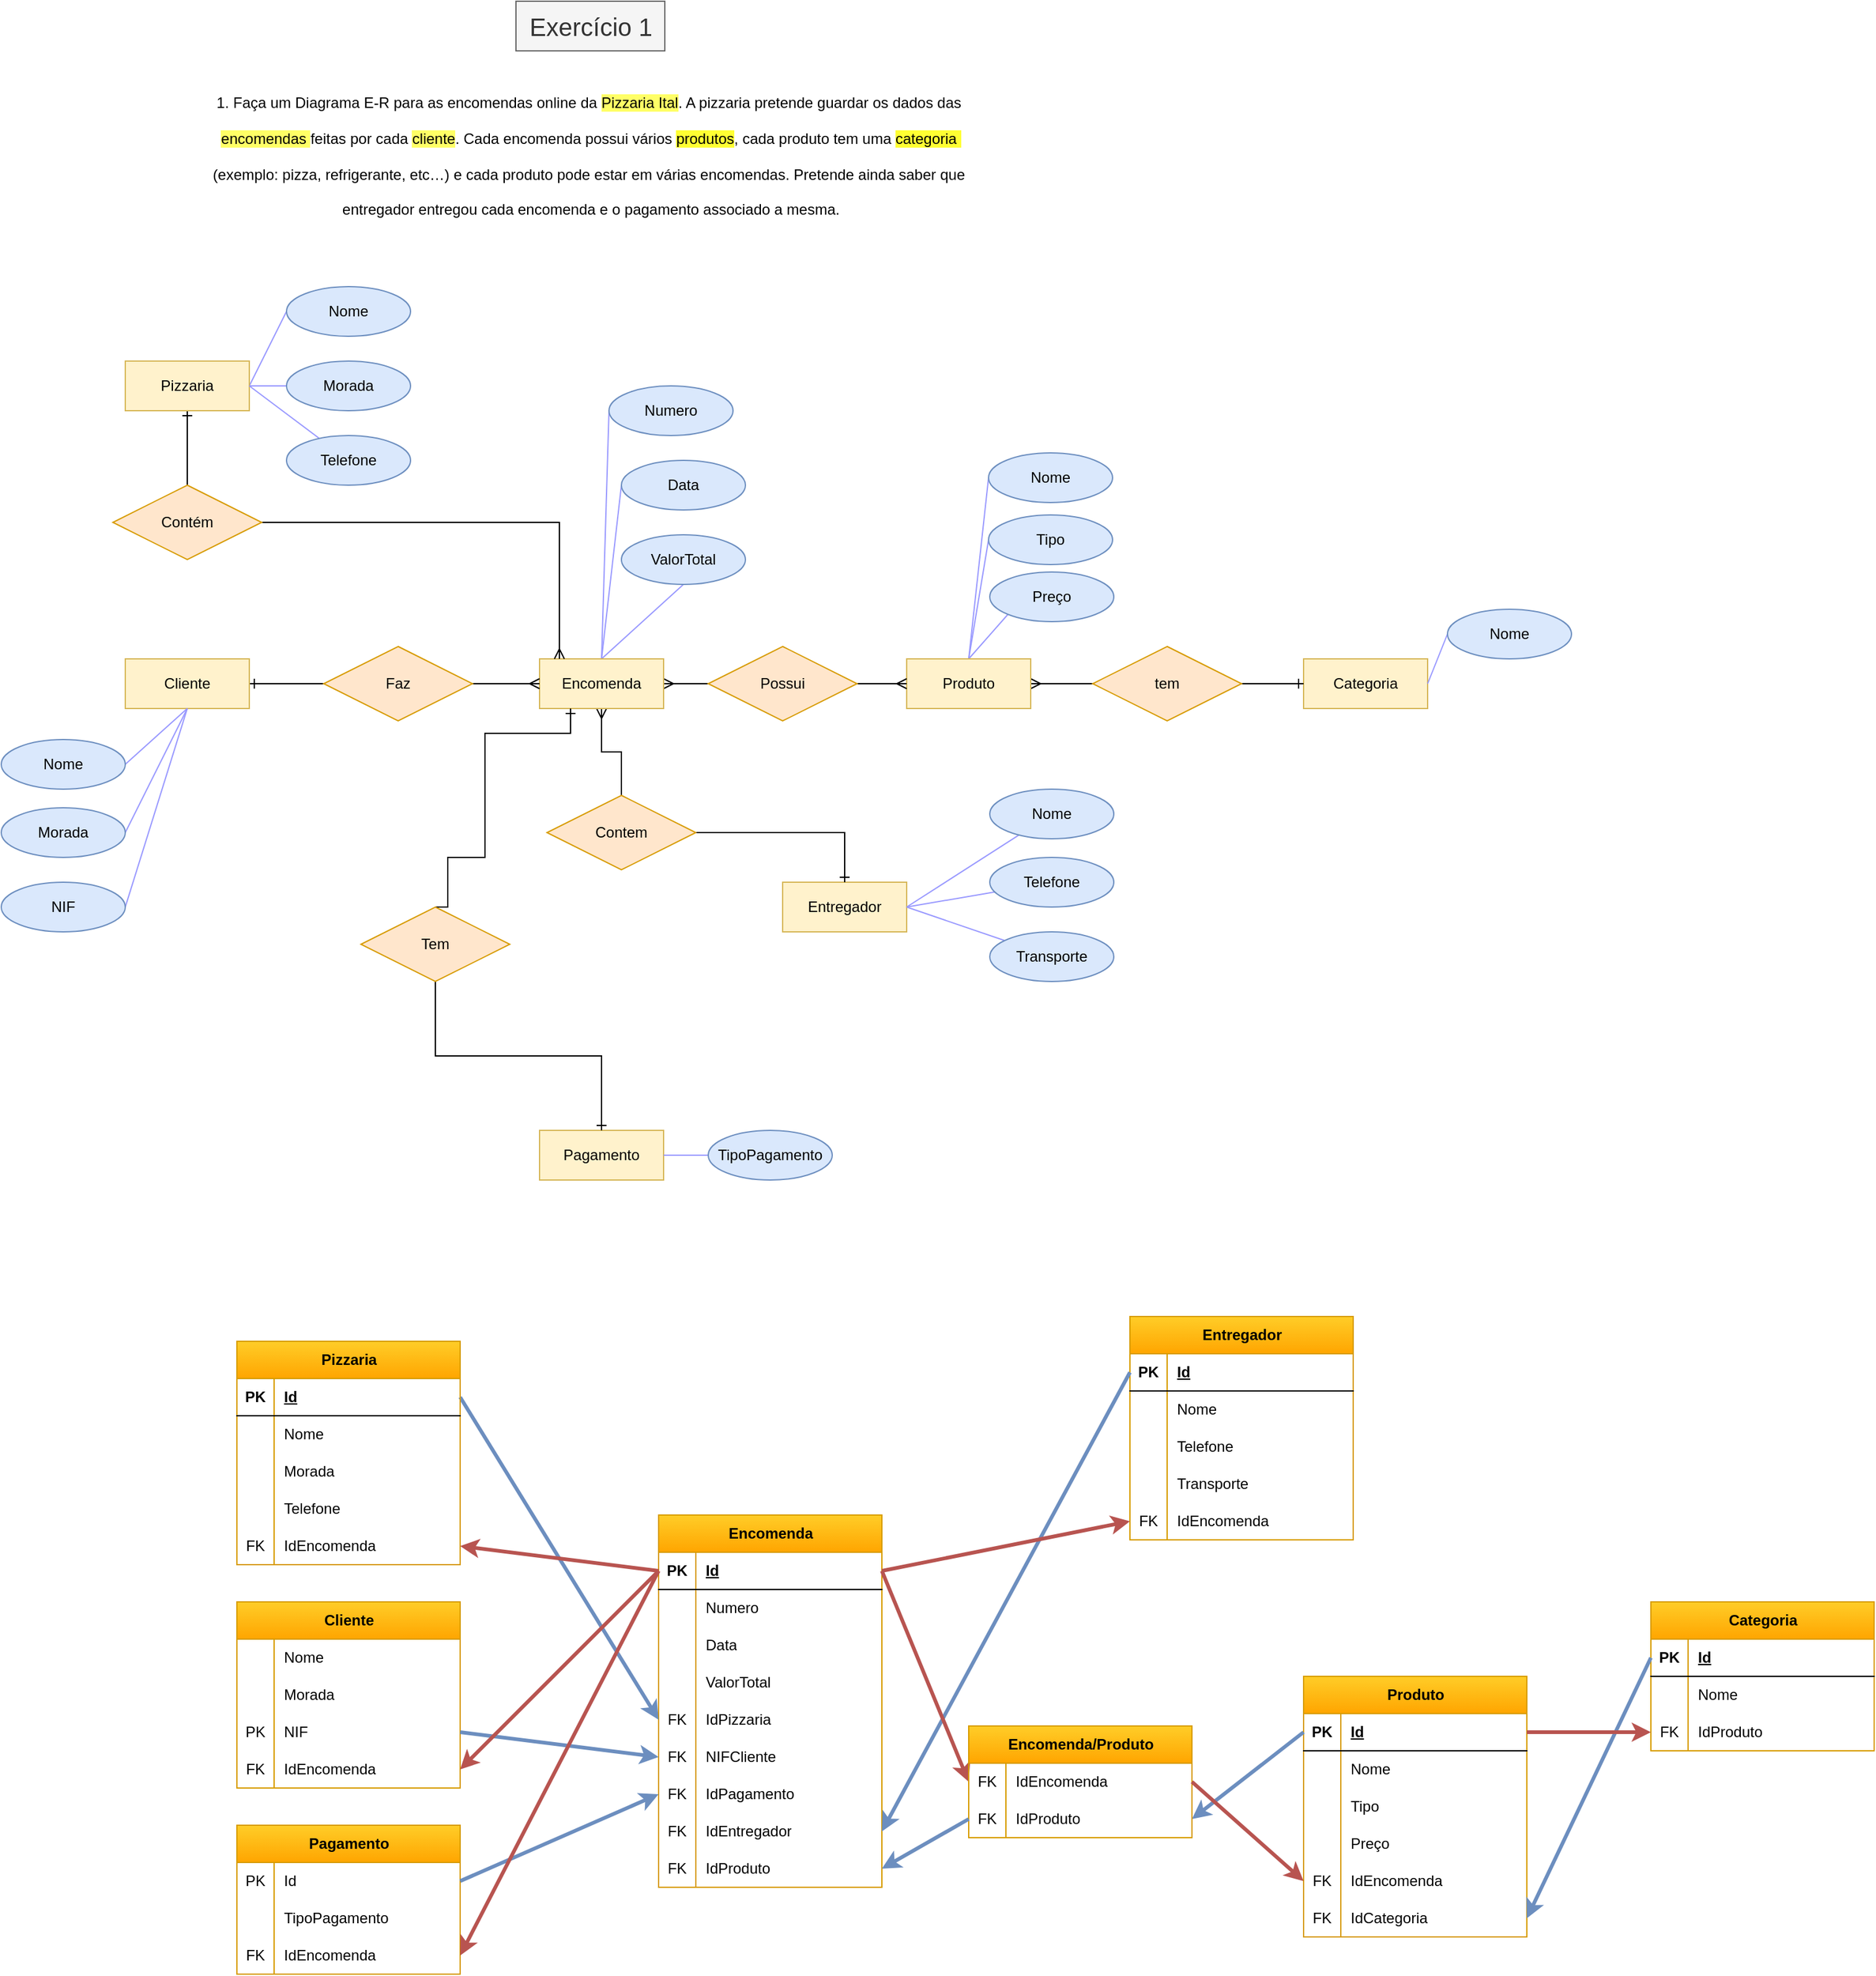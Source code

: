 <mxfile version="24.7.10" pages="2">
  <diagram name="Exercicio 1" id="PB63HDhf6Ijxa3dDkGoB">
    <mxGraphModel dx="2062" dy="1881" grid="1" gridSize="10" guides="1" tooltips="1" connect="1" arrows="1" fold="1" page="1" pageScale="1" pageWidth="827" pageHeight="1169" math="0" shadow="0">
      <root>
        <mxCell id="0" />
        <mxCell id="1" parent="0" />
        <mxCell id="ICHJ1wW3s1QgmNSuONNB-2" value="&lt;span dir=&quot;ltr&quot; class=&quot;ui-provider qc td te tf tg th ti tj tk tl tm tn to tp tq tr ts tt tu tv tw tx ty tz ua ub uc ud ue uf ug uh ui uj uk&quot;&gt;1. Faça um Diagrama E-R para as encomendas online da &lt;span style=&quot;background-color: rgb(255, 255, 102);&quot;&gt;Pizzaria Ital&lt;/span&gt;. A pizzaria pretende guardar os dados das&amp;nbsp;&lt;br&gt;&lt;br&gt;&lt;span style=&quot;background-color: rgb(255, 255, 102);&quot;&gt;encomendas &lt;/span&gt;feitas por cada &lt;span style=&quot;background-color: rgb(255, 255, 102);&quot;&gt;cliente&lt;/span&gt;. Cada encomenda possui vários &lt;span style=&quot;background-color: rgb(255, 255, 51);&quot;&gt;produtos&lt;/span&gt;, cada produto tem uma &lt;span style=&quot;background-color: rgb(255, 255, 51);&quot;&gt;categoria&amp;nbsp;&lt;/span&gt;&lt;br&gt;&lt;br&gt;(exemplo: pizza, refrigerante, etc…) e cada produto pode estar em várias encomendas. Pretende ainda saber que&amp;nbsp;&lt;br&gt;&lt;br&gt;entregador entregou cada encomenda e o pagamento associado a mesma.&lt;/span&gt;" style="text;html=1;align=center;verticalAlign=middle;resizable=0;points=[];autosize=1;strokeColor=none;fillColor=none;" parent="1" vertex="1">
          <mxGeometry x="90" y="40" width="630" height="110" as="geometry" />
        </mxCell>
        <mxCell id="ICHJ1wW3s1QgmNSuONNB-17" style="edgeStyle=orthogonalEdgeStyle;rounded=0;orthogonalLoop=1;jettySize=auto;html=1;entryX=0;entryY=0.5;entryDx=0;entryDy=0;endArrow=none;endFill=0;startArrow=ERone;startFill=0;strokeColor=#000000;" parent="1" source="ICHJ1wW3s1QgmNSuONNB-4" target="ICHJ1wW3s1QgmNSuONNB-13" edge="1">
          <mxGeometry relative="1" as="geometry" />
        </mxCell>
        <mxCell id="ICHJ1wW3s1QgmNSuONNB-4" value="Cliente" style="whiteSpace=wrap;html=1;align=center;fillColor=#fff2cc;strokeColor=#d6b656;" parent="1" vertex="1">
          <mxGeometry x="30" y="500" width="100" height="40" as="geometry" />
        </mxCell>
        <mxCell id="ICHJ1wW3s1QgmNSuONNB-16" style="edgeStyle=orthogonalEdgeStyle;rounded=0;orthogonalLoop=1;jettySize=auto;html=1;entryX=0;entryY=0.5;entryDx=0;entryDy=0;endArrow=none;endFill=0;startArrow=ERmany;startFill=0;" parent="1" source="ICHJ1wW3s1QgmNSuONNB-5" target="ICHJ1wW3s1QgmNSuONNB-14" edge="1">
          <mxGeometry relative="1" as="geometry" />
        </mxCell>
        <mxCell id="ICHJ1wW3s1QgmNSuONNB-25" style="edgeStyle=orthogonalEdgeStyle;rounded=0;orthogonalLoop=1;jettySize=auto;html=1;entryX=0.5;entryY=0;entryDx=0;entryDy=0;endArrow=none;endFill=0;startArrow=ERmany;startFill=0;" parent="1" source="ICHJ1wW3s1QgmNSuONNB-5" target="ICHJ1wW3s1QgmNSuONNB-24" edge="1">
          <mxGeometry relative="1" as="geometry" />
        </mxCell>
        <mxCell id="ICHJ1wW3s1QgmNSuONNB-51" style="rounded=0;orthogonalLoop=1;jettySize=auto;html=1;exitX=0.5;exitY=0;exitDx=0;exitDy=0;entryX=0.5;entryY=1;entryDx=0;entryDy=0;endArrow=none;endFill=0;strokeColor=#9999FF;" parent="1" source="ICHJ1wW3s1QgmNSuONNB-5" target="ICHJ1wW3s1QgmNSuONNB-50" edge="1">
          <mxGeometry relative="1" as="geometry" />
        </mxCell>
        <mxCell id="ICHJ1wW3s1QgmNSuONNB-52" style="rounded=0;orthogonalLoop=1;jettySize=auto;html=1;exitX=0.5;exitY=0;exitDx=0;exitDy=0;entryX=0;entryY=0.5;entryDx=0;entryDy=0;endArrow=none;endFill=0;strokeColor=#9999FF;" parent="1" source="ICHJ1wW3s1QgmNSuONNB-5" target="ICHJ1wW3s1QgmNSuONNB-49" edge="1">
          <mxGeometry relative="1" as="geometry" />
        </mxCell>
        <mxCell id="ICHJ1wW3s1QgmNSuONNB-53" style="rounded=0;orthogonalLoop=1;jettySize=auto;html=1;exitX=0.5;exitY=0;exitDx=0;exitDy=0;entryX=0;entryY=0.5;entryDx=0;entryDy=0;endArrow=none;endFill=0;strokeColor=#9999FF;" parent="1" source="ICHJ1wW3s1QgmNSuONNB-5" target="ICHJ1wW3s1QgmNSuONNB-48" edge="1">
          <mxGeometry relative="1" as="geometry" />
        </mxCell>
        <mxCell id="ICHJ1wW3s1QgmNSuONNB-5" value="Encomenda" style="whiteSpace=wrap;html=1;align=center;fillColor=#fff2cc;strokeColor=#d6b656;" parent="1" vertex="1">
          <mxGeometry x="364" y="500" width="100" height="40" as="geometry" />
        </mxCell>
        <mxCell id="ICHJ1wW3s1QgmNSuONNB-43" style="rounded=0;orthogonalLoop=1;jettySize=auto;html=1;exitX=0.5;exitY=0;exitDx=0;exitDy=0;entryX=0;entryY=1;entryDx=0;entryDy=0;endArrow=none;endFill=0;strokeColor=#9999FF;" parent="1" source="ICHJ1wW3s1QgmNSuONNB-6" target="ICHJ1wW3s1QgmNSuONNB-40" edge="1">
          <mxGeometry relative="1" as="geometry" />
        </mxCell>
        <mxCell id="ICHJ1wW3s1QgmNSuONNB-45" style="rounded=0;orthogonalLoop=1;jettySize=auto;html=1;exitX=0.5;exitY=0;exitDx=0;exitDy=0;entryX=0;entryY=0.5;entryDx=0;entryDy=0;endArrow=none;endFill=0;strokeColor=#9999FF;" parent="1" source="ICHJ1wW3s1QgmNSuONNB-6" target="ICHJ1wW3s1QgmNSuONNB-39" edge="1">
          <mxGeometry relative="1" as="geometry" />
        </mxCell>
        <mxCell id="ICHJ1wW3s1QgmNSuONNB-46" style="rounded=0;orthogonalLoop=1;jettySize=auto;html=1;exitX=0.5;exitY=0;exitDx=0;exitDy=0;entryX=0;entryY=0.5;entryDx=0;entryDy=0;endArrow=none;endFill=0;strokeColor=#9999FF;" parent="1" source="ICHJ1wW3s1QgmNSuONNB-6" target="ICHJ1wW3s1QgmNSuONNB-41" edge="1">
          <mxGeometry relative="1" as="geometry" />
        </mxCell>
        <mxCell id="n6CF2wPMR7OD2WnvgCWS-4" style="edgeStyle=orthogonalEdgeStyle;rounded=0;orthogonalLoop=1;jettySize=auto;html=1;entryX=0;entryY=0.5;entryDx=0;entryDy=0;endArrow=none;endFill=0;startArrow=ERmany;startFill=0;" parent="1" source="ICHJ1wW3s1QgmNSuONNB-6" target="n6CF2wPMR7OD2WnvgCWS-3" edge="1">
          <mxGeometry relative="1" as="geometry" />
        </mxCell>
        <mxCell id="ICHJ1wW3s1QgmNSuONNB-6" value="Produto" style="whiteSpace=wrap;html=1;align=center;fillColor=#fff2cc;strokeColor=#d6b656;" parent="1" vertex="1">
          <mxGeometry x="660" y="500" width="100" height="40" as="geometry" />
        </mxCell>
        <mxCell id="ICHJ1wW3s1QgmNSuONNB-18" style="edgeStyle=orthogonalEdgeStyle;rounded=0;orthogonalLoop=1;jettySize=auto;html=1;entryX=0;entryY=0.5;entryDx=0;entryDy=0;endArrow=ERmany;endFill=0;" parent="1" source="ICHJ1wW3s1QgmNSuONNB-13" target="ICHJ1wW3s1QgmNSuONNB-5" edge="1">
          <mxGeometry relative="1" as="geometry" />
        </mxCell>
        <mxCell id="ICHJ1wW3s1QgmNSuONNB-13" value="Faz" style="shape=rhombus;perimeter=rhombusPerimeter;whiteSpace=wrap;html=1;align=center;fillColor=#ffe6cc;strokeColor=#d79b00;" parent="1" vertex="1">
          <mxGeometry x="190" y="490" width="120" height="60" as="geometry" />
        </mxCell>
        <mxCell id="ICHJ1wW3s1QgmNSuONNB-15" style="edgeStyle=orthogonalEdgeStyle;rounded=0;orthogonalLoop=1;jettySize=auto;html=1;entryX=0;entryY=0.5;entryDx=0;entryDy=0;endArrow=ERmany;endFill=0;" parent="1" source="ICHJ1wW3s1QgmNSuONNB-14" target="ICHJ1wW3s1QgmNSuONNB-6" edge="1">
          <mxGeometry relative="1" as="geometry" />
        </mxCell>
        <mxCell id="ICHJ1wW3s1QgmNSuONNB-14" value="Possui" style="shape=rhombus;perimeter=rhombusPerimeter;whiteSpace=wrap;html=1;align=center;fillColor=#ffe6cc;strokeColor=#d79b00;" parent="1" vertex="1">
          <mxGeometry x="500" y="490" width="120" height="60" as="geometry" />
        </mxCell>
        <mxCell id="ICHJ1wW3s1QgmNSuONNB-59" style="edgeStyle=orthogonalEdgeStyle;rounded=0;orthogonalLoop=1;jettySize=auto;html=1;exitX=0.25;exitY=1;exitDx=0;exitDy=0;entryX=0.5;entryY=0;entryDx=0;entryDy=0;endArrow=none;endFill=0;startArrow=ERone;startFill=0;" parent="1" source="ICHJ1wW3s1QgmNSuONNB-5" target="ICHJ1wW3s1QgmNSuONNB-58" edge="1">
          <mxGeometry relative="1" as="geometry">
            <Array as="points">
              <mxPoint x="389" y="560" />
              <mxPoint x="320" y="560" />
              <mxPoint x="320" y="660" />
              <mxPoint x="290" y="660" />
              <mxPoint x="290" y="700" />
            </Array>
          </mxGeometry>
        </mxCell>
        <mxCell id="ICHJ1wW3s1QgmNSuONNB-22" value="Entregador" style="whiteSpace=wrap;html=1;align=center;fillColor=#fff2cc;strokeColor=#d6b656;" parent="1" vertex="1">
          <mxGeometry x="560" y="680" width="100" height="40" as="geometry" />
        </mxCell>
        <mxCell id="ICHJ1wW3s1QgmNSuONNB-23" value="Pagamento" style="whiteSpace=wrap;html=1;align=center;fillColor=#fff2cc;strokeColor=#d6b656;" parent="1" vertex="1">
          <mxGeometry x="364" y="880" width="100" height="40" as="geometry" />
        </mxCell>
        <mxCell id="ICHJ1wW3s1QgmNSuONNB-26" style="edgeStyle=orthogonalEdgeStyle;rounded=0;orthogonalLoop=1;jettySize=auto;html=1;entryX=0.5;entryY=0;entryDx=0;entryDy=0;endArrow=ERone;endFill=0;" parent="1" source="ICHJ1wW3s1QgmNSuONNB-24" target="ICHJ1wW3s1QgmNSuONNB-22" edge="1">
          <mxGeometry relative="1" as="geometry" />
        </mxCell>
        <mxCell id="ICHJ1wW3s1QgmNSuONNB-24" value="Contem" style="shape=rhombus;perimeter=rhombusPerimeter;whiteSpace=wrap;html=1;align=center;fillColor=#ffe6cc;strokeColor=#d79b00;" parent="1" vertex="1">
          <mxGeometry x="370" y="610" width="120" height="60" as="geometry" />
        </mxCell>
        <mxCell id="ICHJ1wW3s1QgmNSuONNB-31" style="rounded=0;orthogonalLoop=1;jettySize=auto;html=1;exitX=1;exitY=0.5;exitDx=0;exitDy=0;entryX=0;entryY=0.5;entryDx=0;entryDy=0;endArrow=none;endFill=0;strokeColor=#9999FF;" parent="1" source="ICHJ1wW3s1QgmNSuONNB-27" target="ICHJ1wW3s1QgmNSuONNB-28" edge="1">
          <mxGeometry relative="1" as="geometry" />
        </mxCell>
        <mxCell id="ICHJ1wW3s1QgmNSuONNB-36" style="edgeStyle=orthogonalEdgeStyle;rounded=0;orthogonalLoop=1;jettySize=auto;html=1;entryX=0.5;entryY=0;entryDx=0;entryDy=0;endArrow=none;endFill=0;startArrow=ERone;startFill=0;" parent="1" source="ICHJ1wW3s1QgmNSuONNB-27" target="ICHJ1wW3s1QgmNSuONNB-35" edge="1">
          <mxGeometry relative="1" as="geometry" />
        </mxCell>
        <mxCell id="ICHJ1wW3s1QgmNSuONNB-27" value="Pizzaria" style="whiteSpace=wrap;html=1;align=center;fillColor=#fff2cc;strokeColor=#d6b656;" parent="1" vertex="1">
          <mxGeometry x="30" y="260" width="100" height="40" as="geometry" />
        </mxCell>
        <mxCell id="ICHJ1wW3s1QgmNSuONNB-28" value="Nome" style="ellipse;whiteSpace=wrap;html=1;align=center;fillColor=#dae8fc;strokeColor=#6c8ebf;" parent="1" vertex="1">
          <mxGeometry x="160" y="200" width="100" height="40" as="geometry" />
        </mxCell>
        <mxCell id="ICHJ1wW3s1QgmNSuONNB-32" style="edgeStyle=orthogonalEdgeStyle;rounded=0;orthogonalLoop=1;jettySize=auto;html=1;exitX=0;exitY=0.5;exitDx=0;exitDy=0;entryX=1;entryY=0.5;entryDx=0;entryDy=0;endArrow=none;endFill=0;strokeColor=#9999FF;" parent="1" source="ICHJ1wW3s1QgmNSuONNB-29" target="ICHJ1wW3s1QgmNSuONNB-27" edge="1">
          <mxGeometry relative="1" as="geometry" />
        </mxCell>
        <mxCell id="ICHJ1wW3s1QgmNSuONNB-29" value="Morada" style="ellipse;whiteSpace=wrap;html=1;align=center;fillColor=#dae8fc;strokeColor=#6c8ebf;" parent="1" vertex="1">
          <mxGeometry x="160" y="260" width="100" height="40" as="geometry" />
        </mxCell>
        <mxCell id="ICHJ1wW3s1QgmNSuONNB-33" style="rounded=0;orthogonalLoop=1;jettySize=auto;html=1;entryX=1;entryY=0.5;entryDx=0;entryDy=0;endArrow=none;endFill=0;strokeColor=#9999FF;" parent="1" source="ICHJ1wW3s1QgmNSuONNB-30" target="ICHJ1wW3s1QgmNSuONNB-27" edge="1">
          <mxGeometry relative="1" as="geometry" />
        </mxCell>
        <mxCell id="ICHJ1wW3s1QgmNSuONNB-30" value="Telefone" style="ellipse;whiteSpace=wrap;html=1;align=center;fillColor=#dae8fc;strokeColor=#6c8ebf;" parent="1" vertex="1">
          <mxGeometry x="160" y="320" width="100" height="40" as="geometry" />
        </mxCell>
        <mxCell id="ICHJ1wW3s1QgmNSuONNB-37" style="edgeStyle=orthogonalEdgeStyle;rounded=0;orthogonalLoop=1;jettySize=auto;html=1;endArrow=ERmany;endFill=0;" parent="1" source="ICHJ1wW3s1QgmNSuONNB-35" edge="1">
          <mxGeometry relative="1" as="geometry">
            <mxPoint x="380" y="500" as="targetPoint" />
            <Array as="points">
              <mxPoint x="380" y="390" />
              <mxPoint x="380" y="500" />
            </Array>
          </mxGeometry>
        </mxCell>
        <mxCell id="ICHJ1wW3s1QgmNSuONNB-35" value="Contém" style="shape=rhombus;perimeter=rhombusPerimeter;whiteSpace=wrap;html=1;align=center;fillColor=#ffe6cc;strokeColor=#d79b00;" parent="1" vertex="1">
          <mxGeometry x="20" y="360" width="120" height="60" as="geometry" />
        </mxCell>
        <mxCell id="ICHJ1wW3s1QgmNSuONNB-39" value="Tipo" style="ellipse;whiteSpace=wrap;html=1;align=center;fillColor=#dae8fc;strokeColor=#6c8ebf;" parent="1" vertex="1">
          <mxGeometry x="726" y="384" width="100" height="40" as="geometry" />
        </mxCell>
        <mxCell id="ICHJ1wW3s1QgmNSuONNB-40" value="Preço" style="ellipse;whiteSpace=wrap;html=1;align=center;fillColor=#dae8fc;strokeColor=#6c8ebf;" parent="1" vertex="1">
          <mxGeometry x="727" y="430" width="100" height="40" as="geometry" />
        </mxCell>
        <mxCell id="ICHJ1wW3s1QgmNSuONNB-41" value="Nome" style="ellipse;whiteSpace=wrap;html=1;align=center;fillColor=#dae8fc;strokeColor=#6c8ebf;" parent="1" vertex="1">
          <mxGeometry x="726" y="334" width="100" height="40" as="geometry" />
        </mxCell>
        <mxCell id="ICHJ1wW3s1QgmNSuONNB-48" value="Numero" style="ellipse;whiteSpace=wrap;html=1;align=center;fillColor=#dae8fc;strokeColor=#6c8ebf;" parent="1" vertex="1">
          <mxGeometry x="420" y="280" width="100" height="40" as="geometry" />
        </mxCell>
        <mxCell id="ICHJ1wW3s1QgmNSuONNB-49" value="Data" style="ellipse;whiteSpace=wrap;html=1;align=center;fillColor=#dae8fc;strokeColor=#6c8ebf;" parent="1" vertex="1">
          <mxGeometry x="430" y="340" width="100" height="40" as="geometry" />
        </mxCell>
        <mxCell id="ICHJ1wW3s1QgmNSuONNB-50" value="ValorTotal" style="ellipse;whiteSpace=wrap;html=1;align=center;fillColor=#dae8fc;strokeColor=#6c8ebf;" parent="1" vertex="1">
          <mxGeometry x="430" y="400" width="100" height="40" as="geometry" />
        </mxCell>
        <mxCell id="ICHJ1wW3s1QgmNSuONNB-63" style="rounded=0;orthogonalLoop=1;jettySize=auto;html=1;exitX=1;exitY=0.5;exitDx=0;exitDy=0;entryX=0.5;entryY=1;entryDx=0;entryDy=0;endArrow=none;endFill=0;strokeColor=#9999FF;" parent="1" source="ICHJ1wW3s1QgmNSuONNB-55" target="ICHJ1wW3s1QgmNSuONNB-4" edge="1">
          <mxGeometry relative="1" as="geometry" />
        </mxCell>
        <mxCell id="ICHJ1wW3s1QgmNSuONNB-55" value="Nome" style="ellipse;whiteSpace=wrap;html=1;align=center;fillColor=#dae8fc;strokeColor=#6c8ebf;" parent="1" vertex="1">
          <mxGeometry x="-70" y="565" width="100" height="40" as="geometry" />
        </mxCell>
        <mxCell id="ICHJ1wW3s1QgmNSuONNB-64" style="rounded=0;orthogonalLoop=1;jettySize=auto;html=1;exitX=1;exitY=0.5;exitDx=0;exitDy=0;endArrow=none;endFill=0;strokeColor=#9999FF;" parent="1" source="ICHJ1wW3s1QgmNSuONNB-56" edge="1">
          <mxGeometry relative="1" as="geometry">
            <mxPoint x="80" y="540" as="targetPoint" />
          </mxGeometry>
        </mxCell>
        <mxCell id="ICHJ1wW3s1QgmNSuONNB-56" value="Morada" style="ellipse;whiteSpace=wrap;html=1;align=center;fillColor=#dae8fc;strokeColor=#6c8ebf;" parent="1" vertex="1">
          <mxGeometry x="-70" y="620" width="100" height="40" as="geometry" />
        </mxCell>
        <mxCell id="ICHJ1wW3s1QgmNSuONNB-65" style="rounded=0;orthogonalLoop=1;jettySize=auto;html=1;exitX=1;exitY=0.5;exitDx=0;exitDy=0;endArrow=none;endFill=0;strokeColor=#9999FF;" parent="1" source="ICHJ1wW3s1QgmNSuONNB-57" edge="1">
          <mxGeometry relative="1" as="geometry">
            <mxPoint x="80" y="540" as="targetPoint" />
          </mxGeometry>
        </mxCell>
        <mxCell id="ICHJ1wW3s1QgmNSuONNB-57" value="NIF" style="ellipse;whiteSpace=wrap;html=1;align=center;fillColor=#dae8fc;strokeColor=#6c8ebf;" parent="1" vertex="1">
          <mxGeometry x="-70" y="680" width="100" height="40" as="geometry" />
        </mxCell>
        <mxCell id="ICHJ1wW3s1QgmNSuONNB-60" style="edgeStyle=orthogonalEdgeStyle;rounded=0;orthogonalLoop=1;jettySize=auto;html=1;exitX=0.5;exitY=1;exitDx=0;exitDy=0;entryX=0.5;entryY=0;entryDx=0;entryDy=0;endArrow=ERone;endFill=0;" parent="1" source="ICHJ1wW3s1QgmNSuONNB-58" target="ICHJ1wW3s1QgmNSuONNB-23" edge="1">
          <mxGeometry relative="1" as="geometry" />
        </mxCell>
        <mxCell id="ICHJ1wW3s1QgmNSuONNB-58" value="Tem" style="shape=rhombus;perimeter=rhombusPerimeter;whiteSpace=wrap;html=1;align=center;fillColor=#ffe6cc;strokeColor=#d79b00;" parent="1" vertex="1">
          <mxGeometry x="220" y="700" width="120" height="60" as="geometry" />
        </mxCell>
        <mxCell id="ICHJ1wW3s1QgmNSuONNB-69" style="rounded=0;orthogonalLoop=1;jettySize=auto;html=1;entryX=1;entryY=0.5;entryDx=0;entryDy=0;endArrow=none;endFill=0;strokeColor=#9999FF;" parent="1" source="ICHJ1wW3s1QgmNSuONNB-66" target="ICHJ1wW3s1QgmNSuONNB-22" edge="1">
          <mxGeometry relative="1" as="geometry" />
        </mxCell>
        <mxCell id="ICHJ1wW3s1QgmNSuONNB-66" value="Nome" style="ellipse;whiteSpace=wrap;html=1;align=center;fillColor=#dae8fc;strokeColor=#6c8ebf;" parent="1" vertex="1">
          <mxGeometry x="727" y="605" width="100" height="40" as="geometry" />
        </mxCell>
        <mxCell id="ICHJ1wW3s1QgmNSuONNB-70" style="edgeStyle=none;shape=connector;rounded=0;orthogonalLoop=1;jettySize=auto;html=1;entryX=1;entryY=0.5;entryDx=0;entryDy=0;strokeColor=#9999FF;align=center;verticalAlign=middle;fontFamily=Helvetica;fontSize=11;fontColor=default;labelBackgroundColor=default;endArrow=none;endFill=0;" parent="1" source="ICHJ1wW3s1QgmNSuONNB-67" target="ICHJ1wW3s1QgmNSuONNB-22" edge="1">
          <mxGeometry relative="1" as="geometry" />
        </mxCell>
        <mxCell id="ICHJ1wW3s1QgmNSuONNB-67" value="Telefone" style="ellipse;whiteSpace=wrap;html=1;align=center;fillColor=#dae8fc;strokeColor=#6c8ebf;" parent="1" vertex="1">
          <mxGeometry x="727" y="660" width="100" height="40" as="geometry" />
        </mxCell>
        <mxCell id="ICHJ1wW3s1QgmNSuONNB-71" style="edgeStyle=none;shape=connector;rounded=0;orthogonalLoop=1;jettySize=auto;html=1;entryX=1;entryY=0.5;entryDx=0;entryDy=0;strokeColor=#9999FF;align=center;verticalAlign=middle;fontFamily=Helvetica;fontSize=11;fontColor=default;labelBackgroundColor=default;endArrow=none;endFill=0;" parent="1" source="ICHJ1wW3s1QgmNSuONNB-68" target="ICHJ1wW3s1QgmNSuONNB-22" edge="1">
          <mxGeometry relative="1" as="geometry" />
        </mxCell>
        <mxCell id="ICHJ1wW3s1QgmNSuONNB-68" value="Transporte" style="ellipse;whiteSpace=wrap;html=1;align=center;fillColor=#dae8fc;strokeColor=#6c8ebf;" parent="1" vertex="1">
          <mxGeometry x="727" y="720" width="100" height="40" as="geometry" />
        </mxCell>
        <mxCell id="ICHJ1wW3s1QgmNSuONNB-73" style="edgeStyle=none;shape=connector;rounded=0;orthogonalLoop=1;jettySize=auto;html=1;exitX=0;exitY=0.5;exitDx=0;exitDy=0;entryX=1;entryY=0.5;entryDx=0;entryDy=0;strokeColor=#9999FF;align=center;verticalAlign=middle;fontFamily=Helvetica;fontSize=11;fontColor=default;labelBackgroundColor=default;endArrow=none;endFill=0;" parent="1" source="ICHJ1wW3s1QgmNSuONNB-72" target="ICHJ1wW3s1QgmNSuONNB-23" edge="1">
          <mxGeometry relative="1" as="geometry" />
        </mxCell>
        <mxCell id="ICHJ1wW3s1QgmNSuONNB-72" value="TipoPagamento" style="ellipse;whiteSpace=wrap;html=1;align=center;fillColor=#dae8fc;strokeColor=#6c8ebf;" parent="1" vertex="1">
          <mxGeometry x="500" y="880" width="100" height="40" as="geometry" />
        </mxCell>
        <mxCell id="n6CF2wPMR7OD2WnvgCWS-1" value="&lt;span style=&quot;font-size: 20px;&quot;&gt;Exercício 1&lt;/span&gt;" style="text;html=1;align=center;verticalAlign=middle;resizable=0;points=[];autosize=1;rounded=0;glass=0;rotation=0;fillColor=#f5f5f5;fontColor=#333333;strokeColor=#666666;" parent="1" vertex="1">
          <mxGeometry x="345" y="-30" width="120" height="40" as="geometry" />
        </mxCell>
        <mxCell id="n6CF2wPMR7OD2WnvgCWS-2" value="Categoria" style="whiteSpace=wrap;html=1;align=center;fillColor=#fff2cc;strokeColor=#d6b656;" parent="1" vertex="1">
          <mxGeometry x="980" y="500" width="100" height="40" as="geometry" />
        </mxCell>
        <mxCell id="n6CF2wPMR7OD2WnvgCWS-5" style="edgeStyle=orthogonalEdgeStyle;rounded=0;orthogonalLoop=1;jettySize=auto;html=1;entryX=0;entryY=0.5;entryDx=0;entryDy=0;endArrow=ERone;endFill=0;" parent="1" source="n6CF2wPMR7OD2WnvgCWS-3" target="n6CF2wPMR7OD2WnvgCWS-2" edge="1">
          <mxGeometry relative="1" as="geometry" />
        </mxCell>
        <mxCell id="n6CF2wPMR7OD2WnvgCWS-3" value="tem" style="shape=rhombus;perimeter=rhombusPerimeter;whiteSpace=wrap;html=1;align=center;fillColor=#ffe6cc;strokeColor=#d79b00;" parent="1" vertex="1">
          <mxGeometry x="810" y="490" width="120" height="60" as="geometry" />
        </mxCell>
        <mxCell id="n6CF2wPMR7OD2WnvgCWS-6" style="rounded=0;orthogonalLoop=1;jettySize=auto;html=1;exitX=1;exitY=0.5;exitDx=0;exitDy=0;entryX=0;entryY=0.5;entryDx=0;entryDy=0;endArrow=none;endFill=0;strokeColor=#9999FF;" parent="1" source="n6CF2wPMR7OD2WnvgCWS-2" target="n6CF2wPMR7OD2WnvgCWS-7" edge="1">
          <mxGeometry relative="1" as="geometry">
            <mxPoint x="1110" y="526" as="sourcePoint" />
          </mxGeometry>
        </mxCell>
        <mxCell id="n6CF2wPMR7OD2WnvgCWS-7" value="Nome" style="ellipse;whiteSpace=wrap;html=1;align=center;fillColor=#dae8fc;strokeColor=#6c8ebf;" parent="1" vertex="1">
          <mxGeometry x="1096" y="460" width="100" height="40" as="geometry" />
        </mxCell>
        <mxCell id="c8JisJuQrMK4-NWSX5WA-1" value="Cliente" style="shape=table;startSize=30;container=1;collapsible=1;childLayout=tableLayout;fixedRows=1;rowLines=0;fontStyle=1;align=center;resizeLast=1;html=1;fillColor=#ffcd28;gradientColor=#ffa500;strokeColor=#d79b00;" parent="1" vertex="1">
          <mxGeometry x="120" y="1260" width="180" height="150" as="geometry" />
        </mxCell>
        <mxCell id="c8JisJuQrMK4-NWSX5WA-5" value="" style="shape=tableRow;horizontal=0;startSize=0;swimlaneHead=0;swimlaneBody=0;fillColor=none;collapsible=0;dropTarget=0;points=[[0,0.5],[1,0.5]];portConstraint=eastwest;top=0;left=0;right=0;bottom=0;" parent="c8JisJuQrMK4-NWSX5WA-1" vertex="1">
          <mxGeometry y="30" width="180" height="30" as="geometry" />
        </mxCell>
        <mxCell id="c8JisJuQrMK4-NWSX5WA-6" value="" style="shape=partialRectangle;connectable=0;fillColor=none;top=0;left=0;bottom=0;right=0;editable=1;overflow=hidden;whiteSpace=wrap;html=1;" parent="c8JisJuQrMK4-NWSX5WA-5" vertex="1">
          <mxGeometry width="30" height="30" as="geometry">
            <mxRectangle width="30" height="30" as="alternateBounds" />
          </mxGeometry>
        </mxCell>
        <mxCell id="c8JisJuQrMK4-NWSX5WA-7" value="Nome" style="shape=partialRectangle;connectable=0;fillColor=none;top=0;left=0;bottom=0;right=0;align=left;spacingLeft=6;overflow=hidden;whiteSpace=wrap;html=1;" parent="c8JisJuQrMK4-NWSX5WA-5" vertex="1">
          <mxGeometry x="30" width="150" height="30" as="geometry">
            <mxRectangle width="150" height="30" as="alternateBounds" />
          </mxGeometry>
        </mxCell>
        <mxCell id="c8JisJuQrMK4-NWSX5WA-8" value="" style="shape=tableRow;horizontal=0;startSize=0;swimlaneHead=0;swimlaneBody=0;fillColor=none;collapsible=0;dropTarget=0;points=[[0,0.5],[1,0.5]];portConstraint=eastwest;top=0;left=0;right=0;bottom=0;" parent="c8JisJuQrMK4-NWSX5WA-1" vertex="1">
          <mxGeometry y="60" width="180" height="30" as="geometry" />
        </mxCell>
        <mxCell id="c8JisJuQrMK4-NWSX5WA-9" value="" style="shape=partialRectangle;connectable=0;fillColor=none;top=0;left=0;bottom=0;right=0;editable=1;overflow=hidden;whiteSpace=wrap;html=1;" parent="c8JisJuQrMK4-NWSX5WA-8" vertex="1">
          <mxGeometry width="30" height="30" as="geometry">
            <mxRectangle width="30" height="30" as="alternateBounds" />
          </mxGeometry>
        </mxCell>
        <mxCell id="c8JisJuQrMK4-NWSX5WA-10" value="Morada" style="shape=partialRectangle;connectable=0;fillColor=none;top=0;left=0;bottom=0;right=0;align=left;spacingLeft=6;overflow=hidden;whiteSpace=wrap;html=1;" parent="c8JisJuQrMK4-NWSX5WA-8" vertex="1">
          <mxGeometry x="30" width="150" height="30" as="geometry">
            <mxRectangle width="150" height="30" as="alternateBounds" />
          </mxGeometry>
        </mxCell>
        <mxCell id="c8JisJuQrMK4-NWSX5WA-11" value="" style="shape=tableRow;horizontal=0;startSize=0;swimlaneHead=0;swimlaneBody=0;fillColor=none;collapsible=0;dropTarget=0;points=[[0,0.5],[1,0.5]];portConstraint=eastwest;top=0;left=0;right=0;bottom=0;" parent="c8JisJuQrMK4-NWSX5WA-1" vertex="1">
          <mxGeometry y="90" width="180" height="30" as="geometry" />
        </mxCell>
        <mxCell id="c8JisJuQrMK4-NWSX5WA-12" value="PK" style="shape=partialRectangle;connectable=0;fillColor=none;top=0;left=0;bottom=0;right=0;editable=1;overflow=hidden;whiteSpace=wrap;html=1;" parent="c8JisJuQrMK4-NWSX5WA-11" vertex="1">
          <mxGeometry width="30" height="30" as="geometry">
            <mxRectangle width="30" height="30" as="alternateBounds" />
          </mxGeometry>
        </mxCell>
        <mxCell id="c8JisJuQrMK4-NWSX5WA-13" value="NIF" style="shape=partialRectangle;connectable=0;fillColor=none;top=0;left=0;bottom=0;right=0;align=left;spacingLeft=6;overflow=hidden;whiteSpace=wrap;html=1;" parent="c8JisJuQrMK4-NWSX5WA-11" vertex="1">
          <mxGeometry x="30" width="150" height="30" as="geometry">
            <mxRectangle width="150" height="30" as="alternateBounds" />
          </mxGeometry>
        </mxCell>
        <mxCell id="c8JisJuQrMK4-NWSX5WA-99" value="" style="shape=tableRow;horizontal=0;startSize=0;swimlaneHead=0;swimlaneBody=0;fillColor=none;collapsible=0;dropTarget=0;points=[[0,0.5],[1,0.5]];portConstraint=eastwest;top=0;left=0;right=0;bottom=0;" parent="c8JisJuQrMK4-NWSX5WA-1" vertex="1">
          <mxGeometry y="120" width="180" height="30" as="geometry" />
        </mxCell>
        <mxCell id="c8JisJuQrMK4-NWSX5WA-100" value="FK" style="shape=partialRectangle;connectable=0;fillColor=none;top=0;left=0;bottom=0;right=0;editable=1;overflow=hidden;whiteSpace=wrap;html=1;" parent="c8JisJuQrMK4-NWSX5WA-99" vertex="1">
          <mxGeometry width="30" height="30" as="geometry">
            <mxRectangle width="30" height="30" as="alternateBounds" />
          </mxGeometry>
        </mxCell>
        <mxCell id="c8JisJuQrMK4-NWSX5WA-101" value="IdEncomenda" style="shape=partialRectangle;connectable=0;fillColor=none;top=0;left=0;bottom=0;right=0;align=left;spacingLeft=6;overflow=hidden;whiteSpace=wrap;html=1;" parent="c8JisJuQrMK4-NWSX5WA-99" vertex="1">
          <mxGeometry x="30" width="150" height="30" as="geometry">
            <mxRectangle width="150" height="30" as="alternateBounds" />
          </mxGeometry>
        </mxCell>
        <mxCell id="c8JisJuQrMK4-NWSX5WA-61" value="Encomenda" style="shape=table;startSize=30;container=1;collapsible=1;childLayout=tableLayout;fixedRows=1;rowLines=0;fontStyle=1;align=center;resizeLast=1;html=1;fillColor=#ffcd28;gradientColor=#ffa500;strokeColor=#d79b00;" parent="1" vertex="1">
          <mxGeometry x="460" y="1190" width="180" height="300" as="geometry" />
        </mxCell>
        <mxCell id="c8JisJuQrMK4-NWSX5WA-62" value="" style="shape=tableRow;horizontal=0;startSize=0;swimlaneHead=0;swimlaneBody=0;fillColor=none;collapsible=0;dropTarget=0;points=[[0,0.5],[1,0.5]];portConstraint=eastwest;top=0;left=0;right=0;bottom=1;" parent="c8JisJuQrMK4-NWSX5WA-61" vertex="1">
          <mxGeometry y="30" width="180" height="30" as="geometry" />
        </mxCell>
        <mxCell id="c8JisJuQrMK4-NWSX5WA-63" value="PK" style="shape=partialRectangle;connectable=0;fillColor=none;top=0;left=0;bottom=0;right=0;fontStyle=1;overflow=hidden;whiteSpace=wrap;html=1;" parent="c8JisJuQrMK4-NWSX5WA-62" vertex="1">
          <mxGeometry width="30" height="30" as="geometry">
            <mxRectangle width="30" height="30" as="alternateBounds" />
          </mxGeometry>
        </mxCell>
        <mxCell id="c8JisJuQrMK4-NWSX5WA-64" value="Id" style="shape=partialRectangle;connectable=0;fillColor=none;top=0;left=0;bottom=0;right=0;align=left;spacingLeft=6;fontStyle=5;overflow=hidden;whiteSpace=wrap;html=1;" parent="c8JisJuQrMK4-NWSX5WA-62" vertex="1">
          <mxGeometry x="30" width="150" height="30" as="geometry">
            <mxRectangle width="150" height="30" as="alternateBounds" />
          </mxGeometry>
        </mxCell>
        <mxCell id="c8JisJuQrMK4-NWSX5WA-65" value="" style="shape=tableRow;horizontal=0;startSize=0;swimlaneHead=0;swimlaneBody=0;fillColor=none;collapsible=0;dropTarget=0;points=[[0,0.5],[1,0.5]];portConstraint=eastwest;top=0;left=0;right=0;bottom=0;" parent="c8JisJuQrMK4-NWSX5WA-61" vertex="1">
          <mxGeometry y="60" width="180" height="30" as="geometry" />
        </mxCell>
        <mxCell id="c8JisJuQrMK4-NWSX5WA-66" value="" style="shape=partialRectangle;connectable=0;fillColor=none;top=0;left=0;bottom=0;right=0;editable=1;overflow=hidden;whiteSpace=wrap;html=1;" parent="c8JisJuQrMK4-NWSX5WA-65" vertex="1">
          <mxGeometry width="30" height="30" as="geometry">
            <mxRectangle width="30" height="30" as="alternateBounds" />
          </mxGeometry>
        </mxCell>
        <mxCell id="c8JisJuQrMK4-NWSX5WA-67" value="Numero" style="shape=partialRectangle;connectable=0;fillColor=none;top=0;left=0;bottom=0;right=0;align=left;spacingLeft=6;overflow=hidden;whiteSpace=wrap;html=1;" parent="c8JisJuQrMK4-NWSX5WA-65" vertex="1">
          <mxGeometry x="30" width="150" height="30" as="geometry">
            <mxRectangle width="150" height="30" as="alternateBounds" />
          </mxGeometry>
        </mxCell>
        <mxCell id="c8JisJuQrMK4-NWSX5WA-68" value="" style="shape=tableRow;horizontal=0;startSize=0;swimlaneHead=0;swimlaneBody=0;fillColor=none;collapsible=0;dropTarget=0;points=[[0,0.5],[1,0.5]];portConstraint=eastwest;top=0;left=0;right=0;bottom=0;" parent="c8JisJuQrMK4-NWSX5WA-61" vertex="1">
          <mxGeometry y="90" width="180" height="30" as="geometry" />
        </mxCell>
        <mxCell id="c8JisJuQrMK4-NWSX5WA-69" value="" style="shape=partialRectangle;connectable=0;fillColor=none;top=0;left=0;bottom=0;right=0;editable=1;overflow=hidden;whiteSpace=wrap;html=1;" parent="c8JisJuQrMK4-NWSX5WA-68" vertex="1">
          <mxGeometry width="30" height="30" as="geometry">
            <mxRectangle width="30" height="30" as="alternateBounds" />
          </mxGeometry>
        </mxCell>
        <mxCell id="c8JisJuQrMK4-NWSX5WA-70" value="Data" style="shape=partialRectangle;connectable=0;fillColor=none;top=0;left=0;bottom=0;right=0;align=left;spacingLeft=6;overflow=hidden;whiteSpace=wrap;html=1;" parent="c8JisJuQrMK4-NWSX5WA-68" vertex="1">
          <mxGeometry x="30" width="150" height="30" as="geometry">
            <mxRectangle width="150" height="30" as="alternateBounds" />
          </mxGeometry>
        </mxCell>
        <mxCell id="c8JisJuQrMK4-NWSX5WA-71" value="" style="shape=tableRow;horizontal=0;startSize=0;swimlaneHead=0;swimlaneBody=0;fillColor=none;collapsible=0;dropTarget=0;points=[[0,0.5],[1,0.5]];portConstraint=eastwest;top=0;left=0;right=0;bottom=0;" parent="c8JisJuQrMK4-NWSX5WA-61" vertex="1">
          <mxGeometry y="120" width="180" height="30" as="geometry" />
        </mxCell>
        <mxCell id="c8JisJuQrMK4-NWSX5WA-72" value="" style="shape=partialRectangle;connectable=0;fillColor=none;top=0;left=0;bottom=0;right=0;editable=1;overflow=hidden;whiteSpace=wrap;html=1;" parent="c8JisJuQrMK4-NWSX5WA-71" vertex="1">
          <mxGeometry width="30" height="30" as="geometry">
            <mxRectangle width="30" height="30" as="alternateBounds" />
          </mxGeometry>
        </mxCell>
        <mxCell id="c8JisJuQrMK4-NWSX5WA-73" value="ValorTotal" style="shape=partialRectangle;connectable=0;fillColor=none;top=0;left=0;bottom=0;right=0;align=left;spacingLeft=6;overflow=hidden;whiteSpace=wrap;html=1;" parent="c8JisJuQrMK4-NWSX5WA-71" vertex="1">
          <mxGeometry x="30" width="150" height="30" as="geometry">
            <mxRectangle width="150" height="30" as="alternateBounds" />
          </mxGeometry>
        </mxCell>
        <mxCell id="c8JisJuQrMK4-NWSX5WA-74" value="" style="shape=tableRow;horizontal=0;startSize=0;swimlaneHead=0;swimlaneBody=0;fillColor=none;collapsible=0;dropTarget=0;points=[[0,0.5],[1,0.5]];portConstraint=eastwest;top=0;left=0;right=0;bottom=0;" parent="c8JisJuQrMK4-NWSX5WA-61" vertex="1">
          <mxGeometry y="150" width="180" height="30" as="geometry" />
        </mxCell>
        <mxCell id="c8JisJuQrMK4-NWSX5WA-75" value="FK" style="shape=partialRectangle;connectable=0;fillColor=none;top=0;left=0;bottom=0;right=0;editable=1;overflow=hidden;whiteSpace=wrap;html=1;" parent="c8JisJuQrMK4-NWSX5WA-74" vertex="1">
          <mxGeometry width="30" height="30" as="geometry">
            <mxRectangle width="30" height="30" as="alternateBounds" />
          </mxGeometry>
        </mxCell>
        <mxCell id="c8JisJuQrMK4-NWSX5WA-76" value="IdPizzaria" style="shape=partialRectangle;connectable=0;fillColor=none;top=0;left=0;bottom=0;right=0;align=left;spacingLeft=6;overflow=hidden;whiteSpace=wrap;html=1;" parent="c8JisJuQrMK4-NWSX5WA-74" vertex="1">
          <mxGeometry x="30" width="150" height="30" as="geometry">
            <mxRectangle width="150" height="30" as="alternateBounds" />
          </mxGeometry>
        </mxCell>
        <mxCell id="c8JisJuQrMK4-NWSX5WA-77" value="" style="shape=tableRow;horizontal=0;startSize=0;swimlaneHead=0;swimlaneBody=0;fillColor=none;collapsible=0;dropTarget=0;points=[[0,0.5],[1,0.5]];portConstraint=eastwest;top=0;left=0;right=0;bottom=0;" parent="c8JisJuQrMK4-NWSX5WA-61" vertex="1">
          <mxGeometry y="180" width="180" height="30" as="geometry" />
        </mxCell>
        <mxCell id="c8JisJuQrMK4-NWSX5WA-78" value="FK" style="shape=partialRectangle;connectable=0;fillColor=none;top=0;left=0;bottom=0;right=0;editable=1;overflow=hidden;whiteSpace=wrap;html=1;" parent="c8JisJuQrMK4-NWSX5WA-77" vertex="1">
          <mxGeometry width="30" height="30" as="geometry">
            <mxRectangle width="30" height="30" as="alternateBounds" />
          </mxGeometry>
        </mxCell>
        <mxCell id="c8JisJuQrMK4-NWSX5WA-79" value="NIFCliente" style="shape=partialRectangle;connectable=0;fillColor=none;top=0;left=0;bottom=0;right=0;align=left;spacingLeft=6;overflow=hidden;whiteSpace=wrap;html=1;" parent="c8JisJuQrMK4-NWSX5WA-77" vertex="1">
          <mxGeometry x="30" width="150" height="30" as="geometry">
            <mxRectangle width="150" height="30" as="alternateBounds" />
          </mxGeometry>
        </mxCell>
        <mxCell id="c8JisJuQrMK4-NWSX5WA-80" value="" style="shape=tableRow;horizontal=0;startSize=0;swimlaneHead=0;swimlaneBody=0;fillColor=none;collapsible=0;dropTarget=0;points=[[0,0.5],[1,0.5]];portConstraint=eastwest;top=0;left=0;right=0;bottom=0;" parent="c8JisJuQrMK4-NWSX5WA-61" vertex="1">
          <mxGeometry y="210" width="180" height="30" as="geometry" />
        </mxCell>
        <mxCell id="c8JisJuQrMK4-NWSX5WA-81" value="FK" style="shape=partialRectangle;connectable=0;fillColor=none;top=0;left=0;bottom=0;right=0;editable=1;overflow=hidden;whiteSpace=wrap;html=1;" parent="c8JisJuQrMK4-NWSX5WA-80" vertex="1">
          <mxGeometry width="30" height="30" as="geometry">
            <mxRectangle width="30" height="30" as="alternateBounds" />
          </mxGeometry>
        </mxCell>
        <mxCell id="c8JisJuQrMK4-NWSX5WA-82" value="IdPagamento" style="shape=partialRectangle;connectable=0;fillColor=none;top=0;left=0;bottom=0;right=0;align=left;spacingLeft=6;overflow=hidden;whiteSpace=wrap;html=1;" parent="c8JisJuQrMK4-NWSX5WA-80" vertex="1">
          <mxGeometry x="30" width="150" height="30" as="geometry">
            <mxRectangle width="150" height="30" as="alternateBounds" />
          </mxGeometry>
        </mxCell>
        <mxCell id="c8JisJuQrMK4-NWSX5WA-83" value="" style="shape=tableRow;horizontal=0;startSize=0;swimlaneHead=0;swimlaneBody=0;fillColor=none;collapsible=0;dropTarget=0;points=[[0,0.5],[1,0.5]];portConstraint=eastwest;top=0;left=0;right=0;bottom=0;" parent="c8JisJuQrMK4-NWSX5WA-61" vertex="1">
          <mxGeometry y="240" width="180" height="30" as="geometry" />
        </mxCell>
        <mxCell id="c8JisJuQrMK4-NWSX5WA-84" value="FK" style="shape=partialRectangle;connectable=0;fillColor=none;top=0;left=0;bottom=0;right=0;editable=1;overflow=hidden;whiteSpace=wrap;html=1;" parent="c8JisJuQrMK4-NWSX5WA-83" vertex="1">
          <mxGeometry width="30" height="30" as="geometry">
            <mxRectangle width="30" height="30" as="alternateBounds" />
          </mxGeometry>
        </mxCell>
        <mxCell id="c8JisJuQrMK4-NWSX5WA-85" value="IdEntregador" style="shape=partialRectangle;connectable=0;fillColor=none;top=0;left=0;bottom=0;right=0;align=left;spacingLeft=6;overflow=hidden;whiteSpace=wrap;html=1;" parent="c8JisJuQrMK4-NWSX5WA-83" vertex="1">
          <mxGeometry x="30" width="150" height="30" as="geometry">
            <mxRectangle width="150" height="30" as="alternateBounds" />
          </mxGeometry>
        </mxCell>
        <mxCell id="c8JisJuQrMK4-NWSX5WA-86" value="" style="shape=tableRow;horizontal=0;startSize=0;swimlaneHead=0;swimlaneBody=0;fillColor=none;collapsible=0;dropTarget=0;points=[[0,0.5],[1,0.5]];portConstraint=eastwest;top=0;left=0;right=0;bottom=0;" parent="c8JisJuQrMK4-NWSX5WA-61" vertex="1">
          <mxGeometry y="270" width="180" height="30" as="geometry" />
        </mxCell>
        <mxCell id="c8JisJuQrMK4-NWSX5WA-87" value="FK" style="shape=partialRectangle;connectable=0;fillColor=none;top=0;left=0;bottom=0;right=0;editable=1;overflow=hidden;whiteSpace=wrap;html=1;" parent="c8JisJuQrMK4-NWSX5WA-86" vertex="1">
          <mxGeometry width="30" height="30" as="geometry">
            <mxRectangle width="30" height="30" as="alternateBounds" />
          </mxGeometry>
        </mxCell>
        <mxCell id="c8JisJuQrMK4-NWSX5WA-88" value="IdProduto" style="shape=partialRectangle;connectable=0;fillColor=none;top=0;left=0;bottom=0;right=0;align=left;spacingLeft=6;overflow=hidden;whiteSpace=wrap;html=1;" parent="c8JisJuQrMK4-NWSX5WA-86" vertex="1">
          <mxGeometry x="30" width="150" height="30" as="geometry">
            <mxRectangle width="150" height="30" as="alternateBounds" />
          </mxGeometry>
        </mxCell>
        <mxCell id="c8JisJuQrMK4-NWSX5WA-89" value="Pagamento" style="shape=table;startSize=30;container=1;collapsible=1;childLayout=tableLayout;fixedRows=1;rowLines=0;fontStyle=1;align=center;resizeLast=1;html=1;fillColor=#ffcd28;gradientColor=#ffa500;strokeColor=#d79b00;" parent="1" vertex="1">
          <mxGeometry x="120" y="1440" width="180" height="120" as="geometry" />
        </mxCell>
        <mxCell id="c8JisJuQrMK4-NWSX5WA-90" value="" style="shape=tableRow;horizontal=0;startSize=0;swimlaneHead=0;swimlaneBody=0;fillColor=none;collapsible=0;dropTarget=0;points=[[0,0.5],[1,0.5]];portConstraint=eastwest;top=0;left=0;right=0;bottom=0;" parent="c8JisJuQrMK4-NWSX5WA-89" vertex="1">
          <mxGeometry y="30" width="180" height="30" as="geometry" />
        </mxCell>
        <mxCell id="c8JisJuQrMK4-NWSX5WA-91" value="PK" style="shape=partialRectangle;connectable=0;fillColor=none;top=0;left=0;bottom=0;right=0;editable=1;overflow=hidden;whiteSpace=wrap;html=1;" parent="c8JisJuQrMK4-NWSX5WA-90" vertex="1">
          <mxGeometry width="30" height="30" as="geometry">
            <mxRectangle width="30" height="30" as="alternateBounds" />
          </mxGeometry>
        </mxCell>
        <mxCell id="c8JisJuQrMK4-NWSX5WA-92" value="Id" style="shape=partialRectangle;connectable=0;fillColor=none;top=0;left=0;bottom=0;right=0;align=left;spacingLeft=6;overflow=hidden;whiteSpace=wrap;html=1;" parent="c8JisJuQrMK4-NWSX5WA-90" vertex="1">
          <mxGeometry x="30" width="150" height="30" as="geometry">
            <mxRectangle width="150" height="30" as="alternateBounds" />
          </mxGeometry>
        </mxCell>
        <mxCell id="c8JisJuQrMK4-NWSX5WA-93" value="" style="shape=tableRow;horizontal=0;startSize=0;swimlaneHead=0;swimlaneBody=0;fillColor=none;collapsible=0;dropTarget=0;points=[[0,0.5],[1,0.5]];portConstraint=eastwest;top=0;left=0;right=0;bottom=0;" parent="c8JisJuQrMK4-NWSX5WA-89" vertex="1">
          <mxGeometry y="60" width="180" height="30" as="geometry" />
        </mxCell>
        <mxCell id="c8JisJuQrMK4-NWSX5WA-94" value="" style="shape=partialRectangle;connectable=0;fillColor=none;top=0;left=0;bottom=0;right=0;editable=1;overflow=hidden;whiteSpace=wrap;html=1;" parent="c8JisJuQrMK4-NWSX5WA-93" vertex="1">
          <mxGeometry width="30" height="30" as="geometry">
            <mxRectangle width="30" height="30" as="alternateBounds" />
          </mxGeometry>
        </mxCell>
        <mxCell id="c8JisJuQrMK4-NWSX5WA-95" value="TipoPagamento" style="shape=partialRectangle;connectable=0;fillColor=none;top=0;left=0;bottom=0;right=0;align=left;spacingLeft=6;overflow=hidden;whiteSpace=wrap;html=1;" parent="c8JisJuQrMK4-NWSX5WA-93" vertex="1">
          <mxGeometry x="30" width="150" height="30" as="geometry">
            <mxRectangle width="150" height="30" as="alternateBounds" />
          </mxGeometry>
        </mxCell>
        <mxCell id="nr3YDDK4-GLCHvwX1ZJ9-147" value="" style="shape=tableRow;horizontal=0;startSize=0;swimlaneHead=0;swimlaneBody=0;fillColor=none;collapsible=0;dropTarget=0;points=[[0,0.5],[1,0.5]];portConstraint=eastwest;top=0;left=0;right=0;bottom=0;" vertex="1" parent="c8JisJuQrMK4-NWSX5WA-89">
          <mxGeometry y="90" width="180" height="30" as="geometry" />
        </mxCell>
        <mxCell id="nr3YDDK4-GLCHvwX1ZJ9-148" value="FK" style="shape=partialRectangle;connectable=0;fillColor=none;top=0;left=0;bottom=0;right=0;editable=1;overflow=hidden;whiteSpace=wrap;html=1;" vertex="1" parent="nr3YDDK4-GLCHvwX1ZJ9-147">
          <mxGeometry width="30" height="30" as="geometry">
            <mxRectangle width="30" height="30" as="alternateBounds" />
          </mxGeometry>
        </mxCell>
        <mxCell id="nr3YDDK4-GLCHvwX1ZJ9-149" value="&lt;div&gt;IdEncomenda&lt;/div&gt;" style="shape=partialRectangle;connectable=0;fillColor=none;top=0;left=0;bottom=0;right=0;align=left;spacingLeft=6;overflow=hidden;whiteSpace=wrap;html=1;" vertex="1" parent="nr3YDDK4-GLCHvwX1ZJ9-147">
          <mxGeometry x="30" width="150" height="30" as="geometry">
            <mxRectangle width="150" height="30" as="alternateBounds" />
          </mxGeometry>
        </mxCell>
        <mxCell id="nr3YDDK4-GLCHvwX1ZJ9-68" value="Produto" style="shape=table;startSize=30;container=1;collapsible=1;childLayout=tableLayout;fixedRows=1;rowLines=0;fontStyle=1;align=center;resizeLast=1;html=1;fillColor=#ffcd28;gradientColor=#ffa500;strokeColor=#d79b00;" vertex="1" parent="1">
          <mxGeometry x="980" y="1320" width="180" height="210" as="geometry" />
        </mxCell>
        <mxCell id="nr3YDDK4-GLCHvwX1ZJ9-69" value="" style="shape=tableRow;horizontal=0;startSize=0;swimlaneHead=0;swimlaneBody=0;fillColor=none;collapsible=0;dropTarget=0;points=[[0,0.5],[1,0.5]];portConstraint=eastwest;top=0;left=0;right=0;bottom=1;" vertex="1" parent="nr3YDDK4-GLCHvwX1ZJ9-68">
          <mxGeometry y="30" width="180" height="30" as="geometry" />
        </mxCell>
        <mxCell id="nr3YDDK4-GLCHvwX1ZJ9-70" value="PK" style="shape=partialRectangle;connectable=0;fillColor=none;top=0;left=0;bottom=0;right=0;fontStyle=1;overflow=hidden;whiteSpace=wrap;html=1;" vertex="1" parent="nr3YDDK4-GLCHvwX1ZJ9-69">
          <mxGeometry width="30" height="30" as="geometry">
            <mxRectangle width="30" height="30" as="alternateBounds" />
          </mxGeometry>
        </mxCell>
        <mxCell id="nr3YDDK4-GLCHvwX1ZJ9-71" value="Id" style="shape=partialRectangle;connectable=0;fillColor=none;top=0;left=0;bottom=0;right=0;align=left;spacingLeft=6;fontStyle=5;overflow=hidden;whiteSpace=wrap;html=1;" vertex="1" parent="nr3YDDK4-GLCHvwX1ZJ9-69">
          <mxGeometry x="30" width="150" height="30" as="geometry">
            <mxRectangle width="150" height="30" as="alternateBounds" />
          </mxGeometry>
        </mxCell>
        <mxCell id="nr3YDDK4-GLCHvwX1ZJ9-72" value="" style="shape=tableRow;horizontal=0;startSize=0;swimlaneHead=0;swimlaneBody=0;fillColor=none;collapsible=0;dropTarget=0;points=[[0,0.5],[1,0.5]];portConstraint=eastwest;top=0;left=0;right=0;bottom=0;" vertex="1" parent="nr3YDDK4-GLCHvwX1ZJ9-68">
          <mxGeometry y="60" width="180" height="30" as="geometry" />
        </mxCell>
        <mxCell id="nr3YDDK4-GLCHvwX1ZJ9-73" value="" style="shape=partialRectangle;connectable=0;fillColor=none;top=0;left=0;bottom=0;right=0;editable=1;overflow=hidden;whiteSpace=wrap;html=1;" vertex="1" parent="nr3YDDK4-GLCHvwX1ZJ9-72">
          <mxGeometry width="30" height="30" as="geometry">
            <mxRectangle width="30" height="30" as="alternateBounds" />
          </mxGeometry>
        </mxCell>
        <mxCell id="nr3YDDK4-GLCHvwX1ZJ9-74" value="Nome" style="shape=partialRectangle;connectable=0;fillColor=none;top=0;left=0;bottom=0;right=0;align=left;spacingLeft=6;overflow=hidden;whiteSpace=wrap;html=1;" vertex="1" parent="nr3YDDK4-GLCHvwX1ZJ9-72">
          <mxGeometry x="30" width="150" height="30" as="geometry">
            <mxRectangle width="150" height="30" as="alternateBounds" />
          </mxGeometry>
        </mxCell>
        <mxCell id="nr3YDDK4-GLCHvwX1ZJ9-75" value="" style="shape=tableRow;horizontal=0;startSize=0;swimlaneHead=0;swimlaneBody=0;fillColor=none;collapsible=0;dropTarget=0;points=[[0,0.5],[1,0.5]];portConstraint=eastwest;top=0;left=0;right=0;bottom=0;" vertex="1" parent="nr3YDDK4-GLCHvwX1ZJ9-68">
          <mxGeometry y="90" width="180" height="30" as="geometry" />
        </mxCell>
        <mxCell id="nr3YDDK4-GLCHvwX1ZJ9-76" value="" style="shape=partialRectangle;connectable=0;fillColor=none;top=0;left=0;bottom=0;right=0;editable=1;overflow=hidden;whiteSpace=wrap;html=1;" vertex="1" parent="nr3YDDK4-GLCHvwX1ZJ9-75">
          <mxGeometry width="30" height="30" as="geometry">
            <mxRectangle width="30" height="30" as="alternateBounds" />
          </mxGeometry>
        </mxCell>
        <mxCell id="nr3YDDK4-GLCHvwX1ZJ9-77" value="Tipo" style="shape=partialRectangle;connectable=0;fillColor=none;top=0;left=0;bottom=0;right=0;align=left;spacingLeft=6;overflow=hidden;whiteSpace=wrap;html=1;" vertex="1" parent="nr3YDDK4-GLCHvwX1ZJ9-75">
          <mxGeometry x="30" width="150" height="30" as="geometry">
            <mxRectangle width="150" height="30" as="alternateBounds" />
          </mxGeometry>
        </mxCell>
        <mxCell id="nr3YDDK4-GLCHvwX1ZJ9-78" value="" style="shape=tableRow;horizontal=0;startSize=0;swimlaneHead=0;swimlaneBody=0;fillColor=none;collapsible=0;dropTarget=0;points=[[0,0.5],[1,0.5]];portConstraint=eastwest;top=0;left=0;right=0;bottom=0;" vertex="1" parent="nr3YDDK4-GLCHvwX1ZJ9-68">
          <mxGeometry y="120" width="180" height="30" as="geometry" />
        </mxCell>
        <mxCell id="nr3YDDK4-GLCHvwX1ZJ9-79" value="" style="shape=partialRectangle;connectable=0;fillColor=none;top=0;left=0;bottom=0;right=0;editable=1;overflow=hidden;whiteSpace=wrap;html=1;" vertex="1" parent="nr3YDDK4-GLCHvwX1ZJ9-78">
          <mxGeometry width="30" height="30" as="geometry">
            <mxRectangle width="30" height="30" as="alternateBounds" />
          </mxGeometry>
        </mxCell>
        <mxCell id="nr3YDDK4-GLCHvwX1ZJ9-80" value="Preço" style="shape=partialRectangle;connectable=0;fillColor=none;top=0;left=0;bottom=0;right=0;align=left;spacingLeft=6;overflow=hidden;whiteSpace=wrap;html=1;" vertex="1" parent="nr3YDDK4-GLCHvwX1ZJ9-78">
          <mxGeometry x="30" width="150" height="30" as="geometry">
            <mxRectangle width="150" height="30" as="alternateBounds" />
          </mxGeometry>
        </mxCell>
        <mxCell id="nr3YDDK4-GLCHvwX1ZJ9-81" value="" style="shape=tableRow;horizontal=0;startSize=0;swimlaneHead=0;swimlaneBody=0;fillColor=none;collapsible=0;dropTarget=0;points=[[0,0.5],[1,0.5]];portConstraint=eastwest;top=0;left=0;right=0;bottom=0;" vertex="1" parent="nr3YDDK4-GLCHvwX1ZJ9-68">
          <mxGeometry y="150" width="180" height="30" as="geometry" />
        </mxCell>
        <mxCell id="nr3YDDK4-GLCHvwX1ZJ9-82" value="FK" style="shape=partialRectangle;connectable=0;fillColor=none;top=0;left=0;bottom=0;right=0;editable=1;overflow=hidden;whiteSpace=wrap;html=1;" vertex="1" parent="nr3YDDK4-GLCHvwX1ZJ9-81">
          <mxGeometry width="30" height="30" as="geometry">
            <mxRectangle width="30" height="30" as="alternateBounds" />
          </mxGeometry>
        </mxCell>
        <mxCell id="nr3YDDK4-GLCHvwX1ZJ9-83" value="IdEncomenda" style="shape=partialRectangle;connectable=0;fillColor=none;top=0;left=0;bottom=0;right=0;align=left;spacingLeft=6;overflow=hidden;whiteSpace=wrap;html=1;" vertex="1" parent="nr3YDDK4-GLCHvwX1ZJ9-81">
          <mxGeometry x="30" width="150" height="30" as="geometry">
            <mxRectangle width="150" height="30" as="alternateBounds" />
          </mxGeometry>
        </mxCell>
        <mxCell id="nr3YDDK4-GLCHvwX1ZJ9-84" value="" style="shape=tableRow;horizontal=0;startSize=0;swimlaneHead=0;swimlaneBody=0;fillColor=none;collapsible=0;dropTarget=0;points=[[0,0.5],[1,0.5]];portConstraint=eastwest;top=0;left=0;right=0;bottom=0;" vertex="1" parent="nr3YDDK4-GLCHvwX1ZJ9-68">
          <mxGeometry y="180" width="180" height="30" as="geometry" />
        </mxCell>
        <mxCell id="nr3YDDK4-GLCHvwX1ZJ9-85" value="FK" style="shape=partialRectangle;connectable=0;fillColor=none;top=0;left=0;bottom=0;right=0;editable=1;overflow=hidden;whiteSpace=wrap;html=1;" vertex="1" parent="nr3YDDK4-GLCHvwX1ZJ9-84">
          <mxGeometry width="30" height="30" as="geometry">
            <mxRectangle width="30" height="30" as="alternateBounds" />
          </mxGeometry>
        </mxCell>
        <mxCell id="nr3YDDK4-GLCHvwX1ZJ9-86" value="IdCategoria" style="shape=partialRectangle;connectable=0;fillColor=none;top=0;left=0;bottom=0;right=0;align=left;spacingLeft=6;overflow=hidden;whiteSpace=wrap;html=1;" vertex="1" parent="nr3YDDK4-GLCHvwX1ZJ9-84">
          <mxGeometry x="30" width="150" height="30" as="geometry">
            <mxRectangle width="150" height="30" as="alternateBounds" />
          </mxGeometry>
        </mxCell>
        <mxCell id="nr3YDDK4-GLCHvwX1ZJ9-87" value="Categoria" style="shape=table;startSize=30;container=1;collapsible=1;childLayout=tableLayout;fixedRows=1;rowLines=0;fontStyle=1;align=center;resizeLast=1;html=1;fillColor=#ffcd28;gradientColor=#ffa500;strokeColor=#d79b00;" vertex="1" parent="1">
          <mxGeometry x="1260" y="1260" width="180" height="120" as="geometry" />
        </mxCell>
        <mxCell id="nr3YDDK4-GLCHvwX1ZJ9-88" value="" style="shape=tableRow;horizontal=0;startSize=0;swimlaneHead=0;swimlaneBody=0;fillColor=none;collapsible=0;dropTarget=0;points=[[0,0.5],[1,0.5]];portConstraint=eastwest;top=0;left=0;right=0;bottom=1;" vertex="1" parent="nr3YDDK4-GLCHvwX1ZJ9-87">
          <mxGeometry y="30" width="180" height="30" as="geometry" />
        </mxCell>
        <mxCell id="nr3YDDK4-GLCHvwX1ZJ9-89" value="PK" style="shape=partialRectangle;connectable=0;fillColor=none;top=0;left=0;bottom=0;right=0;fontStyle=1;overflow=hidden;whiteSpace=wrap;html=1;" vertex="1" parent="nr3YDDK4-GLCHvwX1ZJ9-88">
          <mxGeometry width="30" height="30" as="geometry">
            <mxRectangle width="30" height="30" as="alternateBounds" />
          </mxGeometry>
        </mxCell>
        <mxCell id="nr3YDDK4-GLCHvwX1ZJ9-90" value="Id" style="shape=partialRectangle;connectable=0;fillColor=none;top=0;left=0;bottom=0;right=0;align=left;spacingLeft=6;fontStyle=5;overflow=hidden;whiteSpace=wrap;html=1;" vertex="1" parent="nr3YDDK4-GLCHvwX1ZJ9-88">
          <mxGeometry x="30" width="150" height="30" as="geometry">
            <mxRectangle width="150" height="30" as="alternateBounds" />
          </mxGeometry>
        </mxCell>
        <mxCell id="nr3YDDK4-GLCHvwX1ZJ9-91" value="" style="shape=tableRow;horizontal=0;startSize=0;swimlaneHead=0;swimlaneBody=0;fillColor=none;collapsible=0;dropTarget=0;points=[[0,0.5],[1,0.5]];portConstraint=eastwest;top=0;left=0;right=0;bottom=0;" vertex="1" parent="nr3YDDK4-GLCHvwX1ZJ9-87">
          <mxGeometry y="60" width="180" height="30" as="geometry" />
        </mxCell>
        <mxCell id="nr3YDDK4-GLCHvwX1ZJ9-92" value="" style="shape=partialRectangle;connectable=0;fillColor=none;top=0;left=0;bottom=0;right=0;editable=1;overflow=hidden;whiteSpace=wrap;html=1;" vertex="1" parent="nr3YDDK4-GLCHvwX1ZJ9-91">
          <mxGeometry width="30" height="30" as="geometry">
            <mxRectangle width="30" height="30" as="alternateBounds" />
          </mxGeometry>
        </mxCell>
        <mxCell id="nr3YDDK4-GLCHvwX1ZJ9-93" value="Nome" style="shape=partialRectangle;connectable=0;fillColor=none;top=0;left=0;bottom=0;right=0;align=left;spacingLeft=6;overflow=hidden;whiteSpace=wrap;html=1;" vertex="1" parent="nr3YDDK4-GLCHvwX1ZJ9-91">
          <mxGeometry x="30" width="150" height="30" as="geometry">
            <mxRectangle width="150" height="30" as="alternateBounds" />
          </mxGeometry>
        </mxCell>
        <mxCell id="nr3YDDK4-GLCHvwX1ZJ9-100" value="" style="shape=tableRow;horizontal=0;startSize=0;swimlaneHead=0;swimlaneBody=0;fillColor=none;collapsible=0;dropTarget=0;points=[[0,0.5],[1,0.5]];portConstraint=eastwest;top=0;left=0;right=0;bottom=0;" vertex="1" parent="nr3YDDK4-GLCHvwX1ZJ9-87">
          <mxGeometry y="90" width="180" height="30" as="geometry" />
        </mxCell>
        <mxCell id="nr3YDDK4-GLCHvwX1ZJ9-101" value="FK" style="shape=partialRectangle;connectable=0;fillColor=none;top=0;left=0;bottom=0;right=0;editable=1;overflow=hidden;whiteSpace=wrap;html=1;" vertex="1" parent="nr3YDDK4-GLCHvwX1ZJ9-100">
          <mxGeometry width="30" height="30" as="geometry">
            <mxRectangle width="30" height="30" as="alternateBounds" />
          </mxGeometry>
        </mxCell>
        <mxCell id="nr3YDDK4-GLCHvwX1ZJ9-102" value="IdProduto" style="shape=partialRectangle;connectable=0;fillColor=none;top=0;left=0;bottom=0;right=0;align=left;spacingLeft=6;overflow=hidden;whiteSpace=wrap;html=1;" vertex="1" parent="nr3YDDK4-GLCHvwX1ZJ9-100">
          <mxGeometry x="30" width="150" height="30" as="geometry">
            <mxRectangle width="150" height="30" as="alternateBounds" />
          </mxGeometry>
        </mxCell>
        <mxCell id="nr3YDDK4-GLCHvwX1ZJ9-109" value="Entregador" style="shape=table;startSize=30;container=1;collapsible=1;childLayout=tableLayout;fixedRows=1;rowLines=0;fontStyle=1;align=center;resizeLast=1;html=1;fillColor=#ffcd28;gradientColor=#ffa500;strokeColor=#d79b00;" vertex="1" parent="1">
          <mxGeometry x="840" y="1030" width="180" height="180" as="geometry" />
        </mxCell>
        <mxCell id="nr3YDDK4-GLCHvwX1ZJ9-110" value="" style="shape=tableRow;horizontal=0;startSize=0;swimlaneHead=0;swimlaneBody=0;fillColor=none;collapsible=0;dropTarget=0;points=[[0,0.5],[1,0.5]];portConstraint=eastwest;top=0;left=0;right=0;bottom=1;" vertex="1" parent="nr3YDDK4-GLCHvwX1ZJ9-109">
          <mxGeometry y="30" width="180" height="30" as="geometry" />
        </mxCell>
        <mxCell id="nr3YDDK4-GLCHvwX1ZJ9-111" value="PK" style="shape=partialRectangle;connectable=0;fillColor=none;top=0;left=0;bottom=0;right=0;fontStyle=1;overflow=hidden;whiteSpace=wrap;html=1;" vertex="1" parent="nr3YDDK4-GLCHvwX1ZJ9-110">
          <mxGeometry width="30" height="30" as="geometry">
            <mxRectangle width="30" height="30" as="alternateBounds" />
          </mxGeometry>
        </mxCell>
        <mxCell id="nr3YDDK4-GLCHvwX1ZJ9-112" value="Id" style="shape=partialRectangle;connectable=0;fillColor=none;top=0;left=0;bottom=0;right=0;align=left;spacingLeft=6;fontStyle=5;overflow=hidden;whiteSpace=wrap;html=1;" vertex="1" parent="nr3YDDK4-GLCHvwX1ZJ9-110">
          <mxGeometry x="30" width="150" height="30" as="geometry">
            <mxRectangle width="150" height="30" as="alternateBounds" />
          </mxGeometry>
        </mxCell>
        <mxCell id="nr3YDDK4-GLCHvwX1ZJ9-113" value="" style="shape=tableRow;horizontal=0;startSize=0;swimlaneHead=0;swimlaneBody=0;fillColor=none;collapsible=0;dropTarget=0;points=[[0,0.5],[1,0.5]];portConstraint=eastwest;top=0;left=0;right=0;bottom=0;" vertex="1" parent="nr3YDDK4-GLCHvwX1ZJ9-109">
          <mxGeometry y="60" width="180" height="30" as="geometry" />
        </mxCell>
        <mxCell id="nr3YDDK4-GLCHvwX1ZJ9-114" value="" style="shape=partialRectangle;connectable=0;fillColor=none;top=0;left=0;bottom=0;right=0;editable=1;overflow=hidden;whiteSpace=wrap;html=1;" vertex="1" parent="nr3YDDK4-GLCHvwX1ZJ9-113">
          <mxGeometry width="30" height="30" as="geometry">
            <mxRectangle width="30" height="30" as="alternateBounds" />
          </mxGeometry>
        </mxCell>
        <mxCell id="nr3YDDK4-GLCHvwX1ZJ9-115" value="Nome" style="shape=partialRectangle;connectable=0;fillColor=none;top=0;left=0;bottom=0;right=0;align=left;spacingLeft=6;overflow=hidden;whiteSpace=wrap;html=1;" vertex="1" parent="nr3YDDK4-GLCHvwX1ZJ9-113">
          <mxGeometry x="30" width="150" height="30" as="geometry">
            <mxRectangle width="150" height="30" as="alternateBounds" />
          </mxGeometry>
        </mxCell>
        <mxCell id="nr3YDDK4-GLCHvwX1ZJ9-116" value="" style="shape=tableRow;horizontal=0;startSize=0;swimlaneHead=0;swimlaneBody=0;fillColor=none;collapsible=0;dropTarget=0;points=[[0,0.5],[1,0.5]];portConstraint=eastwest;top=0;left=0;right=0;bottom=0;" vertex="1" parent="nr3YDDK4-GLCHvwX1ZJ9-109">
          <mxGeometry y="90" width="180" height="30" as="geometry" />
        </mxCell>
        <mxCell id="nr3YDDK4-GLCHvwX1ZJ9-117" value="" style="shape=partialRectangle;connectable=0;fillColor=none;top=0;left=0;bottom=0;right=0;editable=1;overflow=hidden;whiteSpace=wrap;html=1;" vertex="1" parent="nr3YDDK4-GLCHvwX1ZJ9-116">
          <mxGeometry width="30" height="30" as="geometry">
            <mxRectangle width="30" height="30" as="alternateBounds" />
          </mxGeometry>
        </mxCell>
        <mxCell id="nr3YDDK4-GLCHvwX1ZJ9-118" value="Telefone" style="shape=partialRectangle;connectable=0;fillColor=none;top=0;left=0;bottom=0;right=0;align=left;spacingLeft=6;overflow=hidden;whiteSpace=wrap;html=1;" vertex="1" parent="nr3YDDK4-GLCHvwX1ZJ9-116">
          <mxGeometry x="30" width="150" height="30" as="geometry">
            <mxRectangle width="150" height="30" as="alternateBounds" />
          </mxGeometry>
        </mxCell>
        <mxCell id="nr3YDDK4-GLCHvwX1ZJ9-119" value="" style="shape=tableRow;horizontal=0;startSize=0;swimlaneHead=0;swimlaneBody=0;fillColor=none;collapsible=0;dropTarget=0;points=[[0,0.5],[1,0.5]];portConstraint=eastwest;top=0;left=0;right=0;bottom=0;" vertex="1" parent="nr3YDDK4-GLCHvwX1ZJ9-109">
          <mxGeometry y="120" width="180" height="30" as="geometry" />
        </mxCell>
        <mxCell id="nr3YDDK4-GLCHvwX1ZJ9-120" value="" style="shape=partialRectangle;connectable=0;fillColor=none;top=0;left=0;bottom=0;right=0;editable=1;overflow=hidden;whiteSpace=wrap;html=1;" vertex="1" parent="nr3YDDK4-GLCHvwX1ZJ9-119">
          <mxGeometry width="30" height="30" as="geometry">
            <mxRectangle width="30" height="30" as="alternateBounds" />
          </mxGeometry>
        </mxCell>
        <mxCell id="nr3YDDK4-GLCHvwX1ZJ9-121" value="Transporte" style="shape=partialRectangle;connectable=0;fillColor=none;top=0;left=0;bottom=0;right=0;align=left;spacingLeft=6;overflow=hidden;whiteSpace=wrap;html=1;" vertex="1" parent="nr3YDDK4-GLCHvwX1ZJ9-119">
          <mxGeometry x="30" width="150" height="30" as="geometry">
            <mxRectangle width="150" height="30" as="alternateBounds" />
          </mxGeometry>
        </mxCell>
        <mxCell id="nr3YDDK4-GLCHvwX1ZJ9-122" value="" style="shape=tableRow;horizontal=0;startSize=0;swimlaneHead=0;swimlaneBody=0;fillColor=none;collapsible=0;dropTarget=0;points=[[0,0.5],[1,0.5]];portConstraint=eastwest;top=0;left=0;right=0;bottom=0;" vertex="1" parent="nr3YDDK4-GLCHvwX1ZJ9-109">
          <mxGeometry y="150" width="180" height="30" as="geometry" />
        </mxCell>
        <mxCell id="nr3YDDK4-GLCHvwX1ZJ9-123" value="FK" style="shape=partialRectangle;connectable=0;fillColor=none;top=0;left=0;bottom=0;right=0;editable=1;overflow=hidden;whiteSpace=wrap;html=1;" vertex="1" parent="nr3YDDK4-GLCHvwX1ZJ9-122">
          <mxGeometry width="30" height="30" as="geometry">
            <mxRectangle width="30" height="30" as="alternateBounds" />
          </mxGeometry>
        </mxCell>
        <mxCell id="nr3YDDK4-GLCHvwX1ZJ9-124" value="IdEncomenda" style="shape=partialRectangle;connectable=0;fillColor=none;top=0;left=0;bottom=0;right=0;align=left;spacingLeft=6;overflow=hidden;whiteSpace=wrap;html=1;" vertex="1" parent="nr3YDDK4-GLCHvwX1ZJ9-122">
          <mxGeometry x="30" width="150" height="30" as="geometry">
            <mxRectangle width="150" height="30" as="alternateBounds" />
          </mxGeometry>
        </mxCell>
        <mxCell id="nr3YDDK4-GLCHvwX1ZJ9-128" value="" style="endArrow=classic;html=1;rounded=0;exitX=1;exitY=0.5;exitDx=0;exitDy=0;entryX=0;entryY=0.5;entryDx=0;entryDy=0;fillColor=#dae8fc;gradientColor=#7ea6e0;strokeColor=#6c8ebf;strokeWidth=3;" edge="1" parent="1" source="nr3YDDK4-GLCHvwX1ZJ9-130" target="c8JisJuQrMK4-NWSX5WA-74">
          <mxGeometry width="50" height="50" relative="1" as="geometry">
            <mxPoint x="530" y="1040" as="sourcePoint" />
            <mxPoint x="640" y="1135" as="targetPoint" />
          </mxGeometry>
        </mxCell>
        <mxCell id="nr3YDDK4-GLCHvwX1ZJ9-129" value="Pizzaria" style="shape=table;startSize=30;container=1;collapsible=1;childLayout=tableLayout;fixedRows=1;rowLines=0;fontStyle=1;align=center;resizeLast=1;html=1;fillColor=#ffcd28;gradientColor=#ffa500;strokeColor=#d79b00;" vertex="1" parent="1">
          <mxGeometry x="120" y="1050" width="180" height="180" as="geometry" />
        </mxCell>
        <mxCell id="nr3YDDK4-GLCHvwX1ZJ9-130" value="" style="shape=tableRow;horizontal=0;startSize=0;swimlaneHead=0;swimlaneBody=0;fillColor=none;collapsible=0;dropTarget=0;points=[[0,0.5],[1,0.5]];portConstraint=eastwest;top=0;left=0;right=0;bottom=1;" vertex="1" parent="nr3YDDK4-GLCHvwX1ZJ9-129">
          <mxGeometry y="30" width="180" height="30" as="geometry" />
        </mxCell>
        <mxCell id="nr3YDDK4-GLCHvwX1ZJ9-131" value="PK" style="shape=partialRectangle;connectable=0;fillColor=none;top=0;left=0;bottom=0;right=0;fontStyle=1;overflow=hidden;whiteSpace=wrap;html=1;" vertex="1" parent="nr3YDDK4-GLCHvwX1ZJ9-130">
          <mxGeometry width="30" height="30" as="geometry">
            <mxRectangle width="30" height="30" as="alternateBounds" />
          </mxGeometry>
        </mxCell>
        <mxCell id="nr3YDDK4-GLCHvwX1ZJ9-132" value="Id" style="shape=partialRectangle;connectable=0;fillColor=none;top=0;left=0;bottom=0;right=0;align=left;spacingLeft=6;fontStyle=5;overflow=hidden;whiteSpace=wrap;html=1;" vertex="1" parent="nr3YDDK4-GLCHvwX1ZJ9-130">
          <mxGeometry x="30" width="150" height="30" as="geometry">
            <mxRectangle width="150" height="30" as="alternateBounds" />
          </mxGeometry>
        </mxCell>
        <mxCell id="nr3YDDK4-GLCHvwX1ZJ9-133" value="" style="shape=tableRow;horizontal=0;startSize=0;swimlaneHead=0;swimlaneBody=0;fillColor=none;collapsible=0;dropTarget=0;points=[[0,0.5],[1,0.5]];portConstraint=eastwest;top=0;left=0;right=0;bottom=0;" vertex="1" parent="nr3YDDK4-GLCHvwX1ZJ9-129">
          <mxGeometry y="60" width="180" height="30" as="geometry" />
        </mxCell>
        <mxCell id="nr3YDDK4-GLCHvwX1ZJ9-134" value="" style="shape=partialRectangle;connectable=0;fillColor=none;top=0;left=0;bottom=0;right=0;editable=1;overflow=hidden;whiteSpace=wrap;html=1;" vertex="1" parent="nr3YDDK4-GLCHvwX1ZJ9-133">
          <mxGeometry width="30" height="30" as="geometry">
            <mxRectangle width="30" height="30" as="alternateBounds" />
          </mxGeometry>
        </mxCell>
        <mxCell id="nr3YDDK4-GLCHvwX1ZJ9-135" value="Nome" style="shape=partialRectangle;connectable=0;fillColor=none;top=0;left=0;bottom=0;right=0;align=left;spacingLeft=6;overflow=hidden;whiteSpace=wrap;html=1;" vertex="1" parent="nr3YDDK4-GLCHvwX1ZJ9-133">
          <mxGeometry x="30" width="150" height="30" as="geometry">
            <mxRectangle width="150" height="30" as="alternateBounds" />
          </mxGeometry>
        </mxCell>
        <mxCell id="nr3YDDK4-GLCHvwX1ZJ9-136" value="" style="shape=tableRow;horizontal=0;startSize=0;swimlaneHead=0;swimlaneBody=0;fillColor=none;collapsible=0;dropTarget=0;points=[[0,0.5],[1,0.5]];portConstraint=eastwest;top=0;left=0;right=0;bottom=0;" vertex="1" parent="nr3YDDK4-GLCHvwX1ZJ9-129">
          <mxGeometry y="90" width="180" height="30" as="geometry" />
        </mxCell>
        <mxCell id="nr3YDDK4-GLCHvwX1ZJ9-137" value="" style="shape=partialRectangle;connectable=0;fillColor=none;top=0;left=0;bottom=0;right=0;editable=1;overflow=hidden;whiteSpace=wrap;html=1;" vertex="1" parent="nr3YDDK4-GLCHvwX1ZJ9-136">
          <mxGeometry width="30" height="30" as="geometry">
            <mxRectangle width="30" height="30" as="alternateBounds" />
          </mxGeometry>
        </mxCell>
        <mxCell id="nr3YDDK4-GLCHvwX1ZJ9-138" value="Morada" style="shape=partialRectangle;connectable=0;fillColor=none;top=0;left=0;bottom=0;right=0;align=left;spacingLeft=6;overflow=hidden;whiteSpace=wrap;html=1;" vertex="1" parent="nr3YDDK4-GLCHvwX1ZJ9-136">
          <mxGeometry x="30" width="150" height="30" as="geometry">
            <mxRectangle width="150" height="30" as="alternateBounds" />
          </mxGeometry>
        </mxCell>
        <mxCell id="nr3YDDK4-GLCHvwX1ZJ9-139" value="" style="shape=tableRow;horizontal=0;startSize=0;swimlaneHead=0;swimlaneBody=0;fillColor=none;collapsible=0;dropTarget=0;points=[[0,0.5],[1,0.5]];portConstraint=eastwest;top=0;left=0;right=0;bottom=0;" vertex="1" parent="nr3YDDK4-GLCHvwX1ZJ9-129">
          <mxGeometry y="120" width="180" height="30" as="geometry" />
        </mxCell>
        <mxCell id="nr3YDDK4-GLCHvwX1ZJ9-140" value="" style="shape=partialRectangle;connectable=0;fillColor=none;top=0;left=0;bottom=0;right=0;editable=1;overflow=hidden;whiteSpace=wrap;html=1;" vertex="1" parent="nr3YDDK4-GLCHvwX1ZJ9-139">
          <mxGeometry width="30" height="30" as="geometry">
            <mxRectangle width="30" height="30" as="alternateBounds" />
          </mxGeometry>
        </mxCell>
        <mxCell id="nr3YDDK4-GLCHvwX1ZJ9-141" value="Telefone" style="shape=partialRectangle;connectable=0;fillColor=none;top=0;left=0;bottom=0;right=0;align=left;spacingLeft=6;overflow=hidden;whiteSpace=wrap;html=1;" vertex="1" parent="nr3YDDK4-GLCHvwX1ZJ9-139">
          <mxGeometry x="30" width="150" height="30" as="geometry">
            <mxRectangle width="150" height="30" as="alternateBounds" />
          </mxGeometry>
        </mxCell>
        <mxCell id="nr3YDDK4-GLCHvwX1ZJ9-142" value="" style="shape=tableRow;horizontal=0;startSize=0;swimlaneHead=0;swimlaneBody=0;fillColor=none;collapsible=0;dropTarget=0;points=[[0,0.5],[1,0.5]];portConstraint=eastwest;top=0;left=0;right=0;bottom=0;" vertex="1" parent="nr3YDDK4-GLCHvwX1ZJ9-129">
          <mxGeometry y="150" width="180" height="30" as="geometry" />
        </mxCell>
        <mxCell id="nr3YDDK4-GLCHvwX1ZJ9-143" value="FK" style="shape=partialRectangle;connectable=0;fillColor=none;top=0;left=0;bottom=0;right=0;editable=1;overflow=hidden;whiteSpace=wrap;html=1;" vertex="1" parent="nr3YDDK4-GLCHvwX1ZJ9-142">
          <mxGeometry width="30" height="30" as="geometry">
            <mxRectangle width="30" height="30" as="alternateBounds" />
          </mxGeometry>
        </mxCell>
        <mxCell id="nr3YDDK4-GLCHvwX1ZJ9-144" value="IdEncomenda" style="shape=partialRectangle;connectable=0;fillColor=none;top=0;left=0;bottom=0;right=0;align=left;spacingLeft=6;overflow=hidden;whiteSpace=wrap;html=1;" vertex="1" parent="nr3YDDK4-GLCHvwX1ZJ9-142">
          <mxGeometry x="30" width="150" height="30" as="geometry">
            <mxRectangle width="150" height="30" as="alternateBounds" />
          </mxGeometry>
        </mxCell>
        <mxCell id="nr3YDDK4-GLCHvwX1ZJ9-145" value="" style="endArrow=classic;html=1;rounded=0;exitX=1;exitY=0.5;exitDx=0;exitDy=0;entryX=0;entryY=0.5;entryDx=0;entryDy=0;fillColor=#dae8fc;gradientColor=#7ea6e0;strokeColor=#6c8ebf;strokeWidth=3;" edge="1" parent="1" source="c8JisJuQrMK4-NWSX5WA-11" target="c8JisJuQrMK4-NWSX5WA-77">
          <mxGeometry width="50" height="50" relative="1" as="geometry">
            <mxPoint x="345" y="1370" as="sourcePoint" />
            <mxPoint x="505" y="1630" as="targetPoint" />
          </mxGeometry>
        </mxCell>
        <mxCell id="nr3YDDK4-GLCHvwX1ZJ9-146" value="" style="endArrow=classic;html=1;rounded=0;exitX=1;exitY=0.5;exitDx=0;exitDy=0;entryX=0;entryY=0.5;entryDx=0;entryDy=0;fillColor=#dae8fc;gradientColor=#7ea6e0;strokeColor=#6c8ebf;strokeWidth=3;" edge="1" parent="1" source="c8JisJuQrMK4-NWSX5WA-90" target="c8JisJuQrMK4-NWSX5WA-80">
          <mxGeometry width="50" height="50" relative="1" as="geometry">
            <mxPoint x="350" y="1390" as="sourcePoint" />
            <mxPoint x="510" y="1650" as="targetPoint" />
          </mxGeometry>
        </mxCell>
        <mxCell id="nr3YDDK4-GLCHvwX1ZJ9-150" value="" style="endArrow=classic;html=1;rounded=0;exitX=0;exitY=0.5;exitDx=0;exitDy=0;fillColor=#dae8fc;gradientColor=#7ea6e0;strokeColor=#6c8ebf;entryX=1;entryY=0.5;entryDx=0;entryDy=0;strokeWidth=3;" edge="1" parent="1" source="nr3YDDK4-GLCHvwX1ZJ9-110" target="c8JisJuQrMK4-NWSX5WA-83">
          <mxGeometry width="50" height="50" relative="1" as="geometry">
            <mxPoint x="667" y="1190" as="sourcePoint" />
            <mxPoint x="690" y="1300" as="targetPoint" />
          </mxGeometry>
        </mxCell>
        <mxCell id="nr3YDDK4-GLCHvwX1ZJ9-151" value="" style="endArrow=classic;html=1;rounded=0;exitX=0;exitY=0.5;exitDx=0;exitDy=0;fillColor=#dae8fc;gradientColor=#7ea6e0;strokeColor=#6c8ebf;entryX=1;entryY=0.5;entryDx=0;entryDy=0;strokeWidth=3;" edge="1" parent="1" source="nr3YDDK4-GLCHvwX1ZJ9-69" target="Gh6dhUTG767mCs55OIS7-17">
          <mxGeometry width="50" height="50" relative="1" as="geometry">
            <mxPoint x="650" y="1470" as="sourcePoint" />
            <mxPoint x="690" y="1470" as="targetPoint" />
          </mxGeometry>
        </mxCell>
        <mxCell id="nr3YDDK4-GLCHvwX1ZJ9-153" value="" style="endArrow=classic;html=1;rounded=0;exitX=0;exitY=0.5;exitDx=0;exitDy=0;fillColor=#dae8fc;gradientColor=#7ea6e0;strokeColor=#6c8ebf;entryX=1;entryY=0.5;entryDx=0;entryDy=0;strokeWidth=3;" edge="1" parent="1" source="nr3YDDK4-GLCHvwX1ZJ9-88" target="nr3YDDK4-GLCHvwX1ZJ9-84">
          <mxGeometry width="50" height="50" relative="1" as="geometry">
            <mxPoint x="1050" y="1310" as="sourcePoint" />
            <mxPoint x="940" y="1390" as="targetPoint" />
          </mxGeometry>
        </mxCell>
        <mxCell id="nr3YDDK4-GLCHvwX1ZJ9-156" value="" style="endArrow=classic;html=1;rounded=0;exitX=0;exitY=0.5;exitDx=0;exitDy=0;fillColor=#f8cecc;gradientColor=#ea6b66;strokeColor=#b85450;strokeWidth=3;entryX=1;entryY=0.5;entryDx=0;entryDy=0;" edge="1" parent="1" source="c8JisJuQrMK4-NWSX5WA-62" target="nr3YDDK4-GLCHvwX1ZJ9-142">
          <mxGeometry width="50" height="50" relative="1" as="geometry">
            <mxPoint x="460" y="1060" as="sourcePoint" />
            <mxPoint x="350" y="1290" as="targetPoint" />
          </mxGeometry>
        </mxCell>
        <mxCell id="nr3YDDK4-GLCHvwX1ZJ9-157" value="" style="endArrow=classic;html=1;rounded=0;exitX=0;exitY=0.5;exitDx=0;exitDy=0;fillColor=#f8cecc;gradientColor=#ea6b66;strokeColor=#b85450;strokeWidth=3;entryX=1;entryY=0.5;entryDx=0;entryDy=0;" edge="1" parent="1" source="c8JisJuQrMK4-NWSX5WA-62" target="c8JisJuQrMK4-NWSX5WA-99">
          <mxGeometry width="50" height="50" relative="1" as="geometry">
            <mxPoint x="450" y="1280" as="sourcePoint" />
            <mxPoint x="350" y="1320" as="targetPoint" />
          </mxGeometry>
        </mxCell>
        <mxCell id="nr3YDDK4-GLCHvwX1ZJ9-158" value="" style="endArrow=classic;html=1;rounded=0;exitX=0;exitY=0.5;exitDx=0;exitDy=0;fillColor=#f8cecc;gradientColor=#ea6b66;strokeColor=#b85450;strokeWidth=3;entryX=1;entryY=0.5;entryDx=0;entryDy=0;" edge="1" parent="1" source="c8JisJuQrMK4-NWSX5WA-62" target="nr3YDDK4-GLCHvwX1ZJ9-147">
          <mxGeometry width="50" height="50" relative="1" as="geometry">
            <mxPoint x="450" y="1280" as="sourcePoint" />
            <mxPoint x="290" y="1440" as="targetPoint" />
          </mxGeometry>
        </mxCell>
        <mxCell id="nr3YDDK4-GLCHvwX1ZJ9-159" value="" style="endArrow=classic;html=1;rounded=0;exitX=1;exitY=0.5;exitDx=0;exitDy=0;fillColor=#f8cecc;gradientColor=#ea6b66;strokeColor=#b85450;strokeWidth=3;entryX=0;entryY=0.5;entryDx=0;entryDy=0;" edge="1" parent="1" source="c8JisJuQrMK4-NWSX5WA-62" target="nr3YDDK4-GLCHvwX1ZJ9-122">
          <mxGeometry width="50" height="50" relative="1" as="geometry">
            <mxPoint x="690" y="1140" as="sourcePoint" />
            <mxPoint x="810" y="1070" as="targetPoint" />
          </mxGeometry>
        </mxCell>
        <mxCell id="nr3YDDK4-GLCHvwX1ZJ9-160" value="" style="endArrow=classic;html=1;rounded=0;exitX=1;exitY=0.5;exitDx=0;exitDy=0;fillColor=#f8cecc;gradientColor=#ea6b66;strokeColor=#b85450;strokeWidth=3;entryX=0;entryY=0.5;entryDx=0;entryDy=0;" edge="1" parent="1" source="c8JisJuQrMK4-NWSX5WA-62" target="Gh6dhUTG767mCs55OIS7-1">
          <mxGeometry width="50" height="50" relative="1" as="geometry">
            <mxPoint x="650" y="1280" as="sourcePoint" />
            <mxPoint x="690" y="1500" as="targetPoint" />
          </mxGeometry>
        </mxCell>
        <mxCell id="nr3YDDK4-GLCHvwX1ZJ9-161" value="" style="endArrow=classic;html=1;rounded=0;fillColor=#f8cecc;gradientColor=#ea6b66;strokeColor=#b85450;strokeWidth=3;entryX=0;entryY=0.5;entryDx=0;entryDy=0;exitX=1;exitY=0.5;exitDx=0;exitDy=0;" edge="1" parent="1" source="nr3YDDK4-GLCHvwX1ZJ9-69" target="nr3YDDK4-GLCHvwX1ZJ9-100">
          <mxGeometry width="50" height="50" relative="1" as="geometry">
            <mxPoint x="970" y="1410" as="sourcePoint" />
            <mxPoint x="1070" y="1440" as="targetPoint" />
          </mxGeometry>
        </mxCell>
        <mxCell id="Gh6dhUTG767mCs55OIS7-1" value="Encomenda/Produto" style="shape=table;startSize=30;container=1;collapsible=1;childLayout=tableLayout;fixedRows=1;rowLines=0;fontStyle=1;align=center;resizeLast=1;html=1;fillColor=#ffcd28;gradientColor=#ffa500;strokeColor=#d79b00;" vertex="1" parent="1">
          <mxGeometry x="710" y="1360" width="180" height="90" as="geometry" />
        </mxCell>
        <mxCell id="Gh6dhUTG767mCs55OIS7-14" value="" style="shape=tableRow;horizontal=0;startSize=0;swimlaneHead=0;swimlaneBody=0;fillColor=none;collapsible=0;dropTarget=0;points=[[0,0.5],[1,0.5]];portConstraint=eastwest;top=0;left=0;right=0;bottom=0;" vertex="1" parent="Gh6dhUTG767mCs55OIS7-1">
          <mxGeometry y="30" width="180" height="30" as="geometry" />
        </mxCell>
        <mxCell id="Gh6dhUTG767mCs55OIS7-15" value="FK" style="shape=partialRectangle;connectable=0;fillColor=none;top=0;left=0;bottom=0;right=0;editable=1;overflow=hidden;whiteSpace=wrap;html=1;" vertex="1" parent="Gh6dhUTG767mCs55OIS7-14">
          <mxGeometry width="30" height="30" as="geometry">
            <mxRectangle width="30" height="30" as="alternateBounds" />
          </mxGeometry>
        </mxCell>
        <mxCell id="Gh6dhUTG767mCs55OIS7-16" value="IdEncomenda" style="shape=partialRectangle;connectable=0;fillColor=none;top=0;left=0;bottom=0;right=0;align=left;spacingLeft=6;overflow=hidden;whiteSpace=wrap;html=1;" vertex="1" parent="Gh6dhUTG767mCs55OIS7-14">
          <mxGeometry x="30" width="150" height="30" as="geometry">
            <mxRectangle width="150" height="30" as="alternateBounds" />
          </mxGeometry>
        </mxCell>
        <mxCell id="Gh6dhUTG767mCs55OIS7-17" value="" style="shape=tableRow;horizontal=0;startSize=0;swimlaneHead=0;swimlaneBody=0;fillColor=none;collapsible=0;dropTarget=0;points=[[0,0.5],[1,0.5]];portConstraint=eastwest;top=0;left=0;right=0;bottom=0;" vertex="1" parent="Gh6dhUTG767mCs55OIS7-1">
          <mxGeometry y="60" width="180" height="30" as="geometry" />
        </mxCell>
        <mxCell id="Gh6dhUTG767mCs55OIS7-18" value="FK" style="shape=partialRectangle;connectable=0;fillColor=none;top=0;left=0;bottom=0;right=0;editable=1;overflow=hidden;whiteSpace=wrap;html=1;" vertex="1" parent="Gh6dhUTG767mCs55OIS7-17">
          <mxGeometry width="30" height="30" as="geometry">
            <mxRectangle width="30" height="30" as="alternateBounds" />
          </mxGeometry>
        </mxCell>
        <mxCell id="Gh6dhUTG767mCs55OIS7-19" value="IdProduto" style="shape=partialRectangle;connectable=0;fillColor=none;top=0;left=0;bottom=0;right=0;align=left;spacingLeft=6;overflow=hidden;whiteSpace=wrap;html=1;" vertex="1" parent="Gh6dhUTG767mCs55OIS7-17">
          <mxGeometry x="30" width="150" height="30" as="geometry">
            <mxRectangle width="150" height="30" as="alternateBounds" />
          </mxGeometry>
        </mxCell>
        <mxCell id="Gh6dhUTG767mCs55OIS7-21" value="" style="endArrow=classic;html=1;rounded=0;exitX=0;exitY=0.5;exitDx=0;exitDy=0;fillColor=#dae8fc;gradientColor=#7ea6e0;strokeColor=#6c8ebf;entryX=1;entryY=0.5;entryDx=0;entryDy=0;strokeWidth=3;" edge="1" parent="1" source="Gh6dhUTG767mCs55OIS7-17" target="c8JisJuQrMK4-NWSX5WA-86">
          <mxGeometry width="50" height="50" relative="1" as="geometry">
            <mxPoint x="650" y="1480" as="sourcePoint" />
            <mxPoint x="560" y="1550" as="targetPoint" />
          </mxGeometry>
        </mxCell>
        <mxCell id="Gh6dhUTG767mCs55OIS7-22" value="" style="endArrow=classic;html=1;rounded=0;exitX=1;exitY=0.5;exitDx=0;exitDy=0;fillColor=#f8cecc;gradientColor=#ea6b66;strokeColor=#b85450;strokeWidth=3;entryX=0;entryY=0.5;entryDx=0;entryDy=0;" edge="1" parent="1" source="Gh6dhUTG767mCs55OIS7-1" target="nr3YDDK4-GLCHvwX1ZJ9-81">
          <mxGeometry width="50" height="50" relative="1" as="geometry">
            <mxPoint x="970" y="1510" as="sourcePoint" />
            <mxPoint x="1040" y="1680" as="targetPoint" />
          </mxGeometry>
        </mxCell>
      </root>
    </mxGraphModel>
  </diagram>
  <diagram id="7ARWBuWCXHHShW4FPBNp" name="Exercicio 2">
    <mxGraphModel dx="3586" dy="1806" grid="1" gridSize="10" guides="1" tooltips="1" connect="1" arrows="1" fold="1" page="1" pageScale="1" pageWidth="827" pageHeight="1169" math="0" shadow="0">
      <root>
        <mxCell id="0" />
        <mxCell id="1" parent="0" />
        <mxCell id="5zLG29hPClSGDI_LAaEh-1" value="&lt;span dir=&quot;ltr&quot; class=&quot;ui-provider qc td te tf tg th ti tj tk tl tm tn to tp tq tr ts tt tu tv tw tx ty tz ua ub uc ud ue uf ug uh ui uj uk&quot;&gt;&lt;span dir=&quot;ltr&quot; class=&quot;ui-provider oy qh qi qj qk ql qm qn qo qp qq qr qs qt qu qv qw qx qy qz ra rb rc rd re rf rg rh ri rj rk rl rm rn ro&quot;&gt;O Banco &lt;i&gt;Milhões e Milhões&lt;/i&gt; criou um plano de conta chamado &lt;i&gt;Simplifica&lt;/i&gt;, que só permite gastar o saldo da &lt;strong&gt;conta&lt;/strong&gt;&lt;br&gt;&lt;br/&gt;em &lt;strong&gt;terminais de pagamento automáticos &lt;/strong&gt;(&lt;strong&gt;TPA&lt;/strong&gt;s). Cada &lt;strong&gt;cliente&lt;/strong&gt; pode ter apenas uma &lt;strong&gt;conta&lt;/strong&gt;, que pode ser conjunta&lt;br&gt;&lt;br/&gt;ou não com outro &lt;strong&gt;cliente&lt;/strong&gt;. Cada &lt;strong&gt;conta&lt;/strong&gt; poderá ter um ou mais &lt;strong&gt;cartões&lt;/strong&gt; associados a mesma. É necessário registar&lt;br&gt;&lt;br/&gt;todos os &lt;strong&gt;movimentos&lt;/strong&gt; de cada &lt;strong&gt;cartão&lt;/strong&gt;, guardando o &lt;u&gt;valor&lt;/u&gt;, a &lt;u&gt;data e hora&lt;/u&gt;, o &lt;u&gt;tipo do movimento&lt;/u&gt; e o &lt;strong&gt;&lt;u&gt;TPA&lt;/u&gt;&lt;/strong&gt;&lt;u&gt; associado&lt;/u&gt;&lt;br&gt;&lt;u&gt;ao movimento&lt;/u&gt;. Além disso, alguns dados dos &lt;strong&gt;TPA&lt;/strong&gt;s precisam ser armazenados, como o &lt;u&gt;código de autorização&lt;/u&gt;&lt;br&gt;&lt;u&gt;individual&lt;/u&gt;, a &lt;u&gt;empresa a qual pertence&lt;/u&gt; e o &lt;u&gt;local geográfico aproximado&lt;/u&gt;.&lt;/span&gt;.&lt;/span&gt;" style="text;html=1;align=center;verticalAlign=middle;resizable=0;points=[];autosize=1;strokeColor=none;fillColor=none;" parent="1" vertex="1">
          <mxGeometry x="80" y="-1075" width="650" height="140" as="geometry" />
        </mxCell>
        <mxCell id="5zLG29hPClSGDI_LAaEh-2" value="&lt;span style=&quot;font-size: 20px;&quot;&gt;Exercício 2&lt;/span&gt;" style="text;html=1;align=center;verticalAlign=middle;resizable=0;points=[];autosize=1;rounded=0;glass=0;rotation=0;fillColor=#f5f5f5;fontColor=#333333;strokeColor=#666666;" parent="1" vertex="1">
          <mxGeometry x="345" y="-1130" width="120" height="40" as="geometry" />
        </mxCell>
        <mxCell id="OgZyDgLMN33aDmeGjMa1-2" style="edgeStyle=orthogonalEdgeStyle;rounded=0;orthogonalLoop=1;jettySize=auto;html=1;entryX=0.5;entryY=0;entryDx=0;entryDy=0;endArrow=none;endFill=0;startArrow=ERone;startFill=0;" parent="1" source="OgZyDgLMN33aDmeGjMa1-3" target="OgZyDgLMN33aDmeGjMa1-9" edge="1">
          <mxGeometry relative="1" as="geometry" />
        </mxCell>
        <mxCell id="OgZyDgLMN33aDmeGjMa1-3" value="Banco" style="whiteSpace=wrap;html=1;align=center;fillColor=#fff2cc;strokeColor=#d6b656;" parent="1" vertex="1">
          <mxGeometry x="130" y="-880" width="100" height="40" as="geometry" />
        </mxCell>
        <mxCell id="OgZyDgLMN33aDmeGjMa1-11" style="edgeStyle=orthogonalEdgeStyle;rounded=0;orthogonalLoop=1;jettySize=auto;html=1;entryX=0;entryY=0.5;entryDx=0;entryDy=0;endArrow=ERmany;endFill=0;" parent="1" source="OgZyDgLMN33aDmeGjMa1-9" target="OgZyDgLMN33aDmeGjMa1-10" edge="1">
          <mxGeometry relative="1" as="geometry" />
        </mxCell>
        <mxCell id="OgZyDgLMN33aDmeGjMa1-9" value="Contém" style="shape=rhombus;perimeter=rhombusPerimeter;whiteSpace=wrap;html=1;align=center;fillColor=#ffe6cc;strokeColor=#d79b00;" parent="1" vertex="1">
          <mxGeometry x="120" y="-780" width="120" height="60" as="geometry" />
        </mxCell>
        <mxCell id="OgZyDgLMN33aDmeGjMa1-14" style="edgeStyle=orthogonalEdgeStyle;rounded=0;orthogonalLoop=1;jettySize=auto;html=1;entryX=1;entryY=0.5;entryDx=0;entryDy=0;endArrow=none;endFill=0;startArrow=ERone;startFill=0;" parent="1" source="OgZyDgLMN33aDmeGjMa1-10" target="OgZyDgLMN33aDmeGjMa1-13" edge="1">
          <mxGeometry relative="1" as="geometry">
            <Array as="points">
              <mxPoint x="370" y="-622" />
              <mxPoint x="330" y="-622" />
            </Array>
          </mxGeometry>
        </mxCell>
        <mxCell id="u3cR5Bs5Vp_7m-WPcGIs-4" style="edgeStyle=orthogonalEdgeStyle;rounded=0;orthogonalLoop=1;jettySize=auto;html=1;exitX=0.75;exitY=1;exitDx=0;exitDy=0;entryX=0.5;entryY=0;entryDx=0;entryDy=0;endArrow=none;endFill=0;startArrow=ERone;startFill=0;" parent="1" source="OgZyDgLMN33aDmeGjMa1-10" target="u3cR5Bs5Vp_7m-WPcGIs-3" edge="1">
          <mxGeometry relative="1" as="geometry" />
        </mxCell>
        <mxCell id="OgZyDgLMN33aDmeGjMa1-10" value="Conta" style="whiteSpace=wrap;html=1;align=center;fillColor=#fff2cc;strokeColor=#d6b656;" parent="1" vertex="1">
          <mxGeometry x="355" y="-690" width="100" height="40" as="geometry" />
        </mxCell>
        <mxCell id="u3cR5Bs5Vp_7m-WPcGIs-1" style="edgeStyle=orthogonalEdgeStyle;rounded=0;orthogonalLoop=1;jettySize=auto;html=1;entryX=0;entryY=0.5;entryDx=0;entryDy=0;endArrow=none;endFill=0;startArrow=ERmany;startFill=0;" parent="1" source="OgZyDgLMN33aDmeGjMa1-12" target="OgZyDgLMN33aDmeGjMa1-13" edge="1">
          <mxGeometry relative="1" as="geometry">
            <Array as="points">
              <mxPoint x="175" y="-510" />
              <mxPoint x="175" y="-565" />
            </Array>
          </mxGeometry>
        </mxCell>
        <mxCell id="OgZyDgLMN33aDmeGjMa1-12" value="Cliente" style="whiteSpace=wrap;html=1;align=center;fillColor=#fff2cc;strokeColor=#d6b656;" parent="1" vertex="1">
          <mxGeometry x="40" y="-520" width="100" height="40" as="geometry" />
        </mxCell>
        <mxCell id="OgZyDgLMN33aDmeGjMa1-13" value="Tem" style="shape=rhombus;perimeter=rhombusPerimeter;whiteSpace=wrap;html=1;align=center;fillColor=#ffe6cc;strokeColor=#d79b00;" parent="1" vertex="1">
          <mxGeometry x="210" y="-595" width="120" height="60" as="geometry" />
        </mxCell>
        <mxCell id="u3cR5Bs5Vp_7m-WPcGIs-17" style="edgeStyle=orthogonalEdgeStyle;rounded=0;orthogonalLoop=1;jettySize=auto;html=1;entryX=0.5;entryY=0;entryDx=0;entryDy=0;startArrow=ERmany;startFill=0;endArrow=none;endFill=0;" parent="1" source="u3cR5Bs5Vp_7m-WPcGIs-2" target="u3cR5Bs5Vp_7m-WPcGIs-16" edge="1">
          <mxGeometry relative="1" as="geometry" />
        </mxCell>
        <mxCell id="u3cR5Bs5Vp_7m-WPcGIs-2" value="Cartão" style="whiteSpace=wrap;html=1;align=center;fillColor=#fff2cc;strokeColor=#d6b656;" parent="1" vertex="1">
          <mxGeometry x="465" y="-490" width="100" height="40" as="geometry" />
        </mxCell>
        <mxCell id="u3cR5Bs5Vp_7m-WPcGIs-5" style="edgeStyle=orthogonalEdgeStyle;rounded=0;orthogonalLoop=1;jettySize=auto;html=1;exitX=0.5;exitY=1;exitDx=0;exitDy=0;entryX=0.5;entryY=0;entryDx=0;entryDy=0;endArrow=ERmany;endFill=0;" parent="1" source="u3cR5Bs5Vp_7m-WPcGIs-3" target="u3cR5Bs5Vp_7m-WPcGIs-2" edge="1">
          <mxGeometry relative="1" as="geometry" />
        </mxCell>
        <mxCell id="u3cR5Bs5Vp_7m-WPcGIs-3" value="Tem" style="shape=rhombus;perimeter=rhombusPerimeter;whiteSpace=wrap;html=1;align=center;fillColor=#ffe6cc;strokeColor=#d79b00;" parent="1" vertex="1">
          <mxGeometry x="455" y="-590" width="120" height="60" as="geometry" />
        </mxCell>
        <mxCell id="u3cR5Bs5Vp_7m-WPcGIs-10" style="rounded=0;orthogonalLoop=1;jettySize=auto;html=1;exitX=1;exitY=0.5;exitDx=0;exitDy=0;entryX=0;entryY=0.5;entryDx=0;entryDy=0;endArrow=none;endFill=0;strokeColor=#9999FF;" parent="1" target="u3cR5Bs5Vp_7m-WPcGIs-11" edge="1">
          <mxGeometry relative="1" as="geometry">
            <mxPoint x="565" y="-464" as="sourcePoint" />
          </mxGeometry>
        </mxCell>
        <mxCell id="u3cR5Bs5Vp_7m-WPcGIs-11" value="Valor" style="ellipse;whiteSpace=wrap;html=1;align=center;fillColor=#dae8fc;strokeColor=#6c8ebf;" parent="1" vertex="1">
          <mxGeometry x="595" y="-544" width="100" height="40" as="geometry" />
        </mxCell>
        <mxCell id="u3cR5Bs5Vp_7m-WPcGIs-12" style="rounded=0;orthogonalLoop=1;jettySize=auto;html=1;exitX=1;exitY=0.75;exitDx=0;exitDy=0;entryX=0;entryY=0.5;entryDx=0;entryDy=0;endArrow=none;endFill=0;strokeColor=#9999FF;" parent="1" source="u3cR5Bs5Vp_7m-WPcGIs-2" target="u3cR5Bs5Vp_7m-WPcGIs-13" edge="1">
          <mxGeometry relative="1" as="geometry">
            <mxPoint x="565" y="-400" as="sourcePoint" />
          </mxGeometry>
        </mxCell>
        <mxCell id="u3cR5Bs5Vp_7m-WPcGIs-13" value="Data e Hora" style="ellipse;whiteSpace=wrap;html=1;align=center;fillColor=#dae8fc;strokeColor=#6c8ebf;" parent="1" vertex="1">
          <mxGeometry x="595" y="-480" width="100" height="40" as="geometry" />
        </mxCell>
        <mxCell id="u3cR5Bs5Vp_7m-WPcGIs-15" value="Tipo Movimento" style="ellipse;whiteSpace=wrap;html=1;align=center;fillColor=#dae8fc;strokeColor=#6c8ebf;" parent="1" vertex="1">
          <mxGeometry x="590" y="-409" width="100" height="40" as="geometry" />
        </mxCell>
        <mxCell id="u3cR5Bs5Vp_7m-WPcGIs-19" style="edgeStyle=orthogonalEdgeStyle;rounded=0;orthogonalLoop=1;jettySize=auto;html=1;exitX=0.5;exitY=1;exitDx=0;exitDy=0;entryX=0.5;entryY=0;entryDx=0;entryDy=0;endArrow=ERmany;endFill=0;" parent="1" source="m-sMHbn2e_Zi0onRPKWc-13" target="u3cR5Bs5Vp_7m-WPcGIs-18" edge="1">
          <mxGeometry relative="1" as="geometry">
            <mxPoint x="515" y="-58" as="sourcePoint" />
          </mxGeometry>
        </mxCell>
        <mxCell id="m-sMHbn2e_Zi0onRPKWc-12" style="edgeStyle=orthogonalEdgeStyle;rounded=0;orthogonalLoop=1;jettySize=auto;html=1;exitX=0.5;exitY=1;exitDx=0;exitDy=0;entryX=0.5;entryY=0;entryDx=0;entryDy=0;endArrow=ERmany;endFill=0;" edge="1" parent="1" source="u3cR5Bs5Vp_7m-WPcGIs-16" target="m-sMHbn2e_Zi0onRPKWc-11">
          <mxGeometry relative="1" as="geometry" />
        </mxCell>
        <mxCell id="u3cR5Bs5Vp_7m-WPcGIs-16" value="Faz" style="shape=rhombus;perimeter=rhombusPerimeter;whiteSpace=wrap;html=1;align=center;fillColor=#ffe6cc;strokeColor=#d79b00;" parent="1" vertex="1">
          <mxGeometry x="455" y="-380" width="120" height="60" as="geometry" />
        </mxCell>
        <mxCell id="u3cR5Bs5Vp_7m-WPcGIs-18" value="TPA" style="whiteSpace=wrap;html=1;align=center;fillColor=#fff2cc;strokeColor=#d6b656;" parent="1" vertex="1">
          <mxGeometry x="465" y="32" width="100" height="40" as="geometry" />
        </mxCell>
        <mxCell id="u3cR5Bs5Vp_7m-WPcGIs-20" style="rounded=0;orthogonalLoop=1;jettySize=auto;html=1;exitX=1;exitY=0.5;exitDx=0;exitDy=0;entryX=0;entryY=0.5;entryDx=0;entryDy=0;endArrow=none;endFill=0;strokeColor=#9999FF;" parent="1" source="u3cR5Bs5Vp_7m-WPcGIs-18" target="u3cR5Bs5Vp_7m-WPcGIs-21" edge="1">
          <mxGeometry relative="1" as="geometry">
            <mxPoint x="565" y="20" as="sourcePoint" />
          </mxGeometry>
        </mxCell>
        <mxCell id="u3cR5Bs5Vp_7m-WPcGIs-21" value="Código Autorização" style="ellipse;whiteSpace=wrap;html=1;align=center;fillColor=#dae8fc;strokeColor=#6c8ebf;" parent="1" vertex="1">
          <mxGeometry x="595" y="-60" width="100" height="40" as="geometry" />
        </mxCell>
        <mxCell id="u3cR5Bs5Vp_7m-WPcGIs-22" style="rounded=0;orthogonalLoop=1;jettySize=auto;html=1;exitX=1;exitY=0.5;exitDx=0;exitDy=0;entryX=0;entryY=0.5;entryDx=0;entryDy=0;endArrow=none;endFill=0;strokeColor=#9999FF;" parent="1" source="u3cR5Bs5Vp_7m-WPcGIs-18" target="u3cR5Bs5Vp_7m-WPcGIs-23" edge="1">
          <mxGeometry relative="1" as="geometry">
            <mxPoint x="565" y="24" as="sourcePoint" />
          </mxGeometry>
        </mxCell>
        <mxCell id="u3cR5Bs5Vp_7m-WPcGIs-23" value="Individual" style="ellipse;whiteSpace=wrap;html=1;align=center;fillColor=#dae8fc;strokeColor=#6c8ebf;" parent="1" vertex="1">
          <mxGeometry x="595" y="4" width="100" height="40" as="geometry" />
        </mxCell>
        <mxCell id="u3cR5Bs5Vp_7m-WPcGIs-24" style="rounded=0;orthogonalLoop=1;jettySize=auto;html=1;exitX=1;exitY=0.5;exitDx=0;exitDy=0;entryX=0;entryY=0.5;entryDx=0;entryDy=0;endArrow=none;endFill=0;strokeColor=#9999FF;" parent="1" source="u3cR5Bs5Vp_7m-WPcGIs-18" target="u3cR5Bs5Vp_7m-WPcGIs-25" edge="1">
          <mxGeometry relative="1" as="geometry">
            <mxPoint x="565" y="24" as="sourcePoint" />
          </mxGeometry>
        </mxCell>
        <mxCell id="u3cR5Bs5Vp_7m-WPcGIs-25" value="Empresa" style="ellipse;whiteSpace=wrap;html=1;align=center;fillColor=#dae8fc;strokeColor=#6c8ebf;" parent="1" vertex="1">
          <mxGeometry x="590" y="64" width="100" height="40" as="geometry" />
        </mxCell>
        <mxCell id="u3cR5Bs5Vp_7m-WPcGIs-27" style="rounded=0;orthogonalLoop=1;jettySize=auto;html=1;exitX=1;exitY=0.5;exitDx=0;exitDy=0;entryX=0;entryY=0.5;entryDx=0;entryDy=0;endArrow=none;endFill=0;strokeColor=#9999FF;" parent="1" source="u3cR5Bs5Vp_7m-WPcGIs-18" target="u3cR5Bs5Vp_7m-WPcGIs-28" edge="1">
          <mxGeometry relative="1" as="geometry">
            <mxPoint x="560" y="82" as="sourcePoint" />
          </mxGeometry>
        </mxCell>
        <mxCell id="u3cR5Bs5Vp_7m-WPcGIs-28" value="Localização" style="ellipse;whiteSpace=wrap;html=1;align=center;fillColor=#dae8fc;strokeColor=#6c8ebf;" parent="1" vertex="1">
          <mxGeometry x="585" y="122" width="100" height="40" as="geometry" />
        </mxCell>
        <mxCell id="jeSAITbc8s0glmYW36Vz-1" style="rounded=0;orthogonalLoop=1;jettySize=auto;html=1;exitX=1;exitY=0.5;exitDx=0;exitDy=0;entryX=0;entryY=0.5;entryDx=0;entryDy=0;endArrow=none;endFill=0;strokeColor=#9999FF;" parent="1" source="u3cR5Bs5Vp_7m-WPcGIs-16" target="u3cR5Bs5Vp_7m-WPcGIs-15" edge="1">
          <mxGeometry relative="1" as="geometry">
            <mxPoint x="575" y="-450" as="sourcePoint" />
            <mxPoint x="600" y="-390" as="targetPoint" />
          </mxGeometry>
        </mxCell>
        <mxCell id="qAkNfcjKmg-4rWpL72Ts-2" style="edgeStyle=orthogonalEdgeStyle;rounded=0;orthogonalLoop=1;jettySize=auto;html=1;exitX=0;exitY=0.5;exitDx=0;exitDy=0;entryX=1;entryY=0.75;entryDx=0;entryDy=0;endArrow=ERmany;endFill=0;" parent="1" source="qAkNfcjKmg-4rWpL72Ts-1" target="OgZyDgLMN33aDmeGjMa1-12" edge="1">
          <mxGeometry relative="1" as="geometry" />
        </mxCell>
        <mxCell id="qAkNfcjKmg-4rWpL72Ts-1" value="É titular" style="shape=rhombus;perimeter=rhombusPerimeter;whiteSpace=wrap;html=1;align=center;fillColor=#ffe6cc;strokeColor=#d79b00;" parent="1" vertex="1">
          <mxGeometry x="210" y="-500" width="120" height="60" as="geometry" />
        </mxCell>
        <mxCell id="qAkNfcjKmg-4rWpL72Ts-3" style="edgeStyle=orthogonalEdgeStyle;rounded=0;orthogonalLoop=1;jettySize=auto;html=1;entryX=0.367;entryY=1.075;entryDx=0;entryDy=0;entryPerimeter=0;endArrow=ERmany;endFill=0;" parent="1" source="qAkNfcjKmg-4rWpL72Ts-1" target="OgZyDgLMN33aDmeGjMa1-10" edge="1">
          <mxGeometry relative="1" as="geometry" />
        </mxCell>
        <mxCell id="m-sMHbn2e_Zi0onRPKWc-14" style="edgeStyle=orthogonalEdgeStyle;rounded=0;orthogonalLoop=1;jettySize=auto;html=1;exitX=0.5;exitY=1;exitDx=0;exitDy=0;entryX=0.5;entryY=0;entryDx=0;entryDy=0;endArrow=none;endFill=0;startArrow=ERmany;startFill=0;" edge="1" parent="1" source="m-sMHbn2e_Zi0onRPKWc-11" target="m-sMHbn2e_Zi0onRPKWc-13">
          <mxGeometry relative="1" as="geometry" />
        </mxCell>
        <mxCell id="m-sMHbn2e_Zi0onRPKWc-11" value="Movimento" style="whiteSpace=wrap;html=1;align=center;fillColor=#fff2cc;strokeColor=#d6b656;" vertex="1" parent="1">
          <mxGeometry x="465" y="-250" width="100" height="40" as="geometry" />
        </mxCell>
        <mxCell id="m-sMHbn2e_Zi0onRPKWc-13" value="Levanta" style="shape=rhombus;perimeter=rhombusPerimeter;whiteSpace=wrap;html=1;align=center;fillColor=#ffe6cc;strokeColor=#d79b00;" vertex="1" parent="1">
          <mxGeometry x="455" y="-128" width="120" height="60" as="geometry" />
        </mxCell>
        <mxCell id="pkMe_Vo8Z7SWIr15DP70-1" value="Conta" style="shape=table;startSize=30;container=1;collapsible=1;childLayout=tableLayout;fixedRows=1;rowLines=0;fontStyle=1;align=center;resizeLast=1;html=1;fillColor=#ffcd28;gradientColor=#ffa500;strokeColor=#d79b00;" vertex="1" parent="1">
          <mxGeometry x="-1510" y="-90" width="180" height="150" as="geometry" />
        </mxCell>
        <mxCell id="pkMe_Vo8Z7SWIr15DP70-2" value="" style="shape=tableRow;horizontal=0;startSize=0;swimlaneHead=0;swimlaneBody=0;fillColor=none;collapsible=0;dropTarget=0;points=[[0,0.5],[1,0.5]];portConstraint=eastwest;top=0;left=0;right=0;bottom=1;" vertex="1" parent="pkMe_Vo8Z7SWIr15DP70-1">
          <mxGeometry y="30" width="180" height="30" as="geometry" />
        </mxCell>
        <mxCell id="pkMe_Vo8Z7SWIr15DP70-3" value="PK" style="shape=partialRectangle;connectable=0;fillColor=none;top=0;left=0;bottom=0;right=0;fontStyle=1;overflow=hidden;whiteSpace=wrap;html=1;" vertex="1" parent="pkMe_Vo8Z7SWIr15DP70-2">
          <mxGeometry width="30" height="30" as="geometry">
            <mxRectangle width="30" height="30" as="alternateBounds" />
          </mxGeometry>
        </mxCell>
        <mxCell id="pkMe_Vo8Z7SWIr15DP70-4" value="Id" style="shape=partialRectangle;connectable=0;fillColor=none;top=0;left=0;bottom=0;right=0;align=left;spacingLeft=6;fontStyle=5;overflow=hidden;whiteSpace=wrap;html=1;" vertex="1" parent="pkMe_Vo8Z7SWIr15DP70-2">
          <mxGeometry x="30" width="150" height="30" as="geometry">
            <mxRectangle width="150" height="30" as="alternateBounds" />
          </mxGeometry>
        </mxCell>
        <mxCell id="pkMe_Vo8Z7SWIr15DP70-5" value="" style="shape=tableRow;horizontal=0;startSize=0;swimlaneHead=0;swimlaneBody=0;fillColor=none;collapsible=0;dropTarget=0;points=[[0,0.5],[1,0.5]];portConstraint=eastwest;top=0;left=0;right=0;bottom=0;" vertex="1" parent="pkMe_Vo8Z7SWIr15DP70-1">
          <mxGeometry y="60" width="180" height="30" as="geometry" />
        </mxCell>
        <mxCell id="pkMe_Vo8Z7SWIr15DP70-6" value="FK" style="shape=partialRectangle;connectable=0;fillColor=none;top=0;left=0;bottom=0;right=0;editable=1;overflow=hidden;whiteSpace=wrap;html=1;" vertex="1" parent="pkMe_Vo8Z7SWIr15DP70-5">
          <mxGeometry width="30" height="30" as="geometry">
            <mxRectangle width="30" height="30" as="alternateBounds" />
          </mxGeometry>
        </mxCell>
        <mxCell id="pkMe_Vo8Z7SWIr15DP70-7" value="IdBanco" style="shape=partialRectangle;connectable=0;fillColor=none;top=0;left=0;bottom=0;right=0;align=left;spacingLeft=6;overflow=hidden;whiteSpace=wrap;html=1;" vertex="1" parent="pkMe_Vo8Z7SWIr15DP70-5">
          <mxGeometry x="30" width="150" height="30" as="geometry">
            <mxRectangle width="150" height="30" as="alternateBounds" />
          </mxGeometry>
        </mxCell>
        <mxCell id="pkMe_Vo8Z7SWIr15DP70-48" value="" style="shape=tableRow;horizontal=0;startSize=0;swimlaneHead=0;swimlaneBody=0;fillColor=none;collapsible=0;dropTarget=0;points=[[0,0.5],[1,0.5]];portConstraint=eastwest;top=0;left=0;right=0;bottom=0;" vertex="1" parent="pkMe_Vo8Z7SWIr15DP70-1">
          <mxGeometry y="90" width="180" height="30" as="geometry" />
        </mxCell>
        <mxCell id="pkMe_Vo8Z7SWIr15DP70-49" value="FK" style="shape=partialRectangle;connectable=0;fillColor=none;top=0;left=0;bottom=0;right=0;editable=1;overflow=hidden;whiteSpace=wrap;html=1;" vertex="1" parent="pkMe_Vo8Z7SWIr15DP70-48">
          <mxGeometry width="30" height="30" as="geometry">
            <mxRectangle width="30" height="30" as="alternateBounds" />
          </mxGeometry>
        </mxCell>
        <mxCell id="pkMe_Vo8Z7SWIr15DP70-50" value="IdCliente" style="shape=partialRectangle;connectable=0;fillColor=none;top=0;left=0;bottom=0;right=0;align=left;spacingLeft=6;overflow=hidden;whiteSpace=wrap;html=1;" vertex="1" parent="pkMe_Vo8Z7SWIr15DP70-48">
          <mxGeometry x="30" width="150" height="30" as="geometry">
            <mxRectangle width="150" height="30" as="alternateBounds" />
          </mxGeometry>
        </mxCell>
        <mxCell id="pkMe_Vo8Z7SWIr15DP70-31" value="" style="shape=tableRow;horizontal=0;startSize=0;swimlaneHead=0;swimlaneBody=0;fillColor=none;collapsible=0;dropTarget=0;points=[[0,0.5],[1,0.5]];portConstraint=eastwest;top=0;left=0;right=0;bottom=0;" vertex="1" parent="pkMe_Vo8Z7SWIr15DP70-1">
          <mxGeometry y="120" width="180" height="30" as="geometry" />
        </mxCell>
        <mxCell id="pkMe_Vo8Z7SWIr15DP70-32" value="FK" style="shape=partialRectangle;connectable=0;fillColor=none;top=0;left=0;bottom=0;right=0;editable=1;overflow=hidden;whiteSpace=wrap;html=1;" vertex="1" parent="pkMe_Vo8Z7SWIr15DP70-31">
          <mxGeometry width="30" height="30" as="geometry">
            <mxRectangle width="30" height="30" as="alternateBounds" />
          </mxGeometry>
        </mxCell>
        <mxCell id="pkMe_Vo8Z7SWIr15DP70-33" value="IdCartao" style="shape=partialRectangle;connectable=0;fillColor=none;top=0;left=0;bottom=0;right=0;align=left;spacingLeft=6;overflow=hidden;whiteSpace=wrap;html=1;" vertex="1" parent="pkMe_Vo8Z7SWIr15DP70-31">
          <mxGeometry x="30" width="150" height="30" as="geometry">
            <mxRectangle width="150" height="30" as="alternateBounds" />
          </mxGeometry>
        </mxCell>
        <mxCell id="pkMe_Vo8Z7SWIr15DP70-14" value="Banco" style="shape=table;startSize=30;container=1;collapsible=1;childLayout=tableLayout;fixedRows=1;rowLines=0;fontStyle=1;align=center;resizeLast=1;html=1;fillColor=#ffcd28;gradientColor=#ffa500;strokeColor=#d79b00;" vertex="1" parent="1">
          <mxGeometry x="-1780" y="-230" width="180" height="90" as="geometry" />
        </mxCell>
        <mxCell id="pkMe_Vo8Z7SWIr15DP70-15" value="" style="shape=tableRow;horizontal=0;startSize=0;swimlaneHead=0;swimlaneBody=0;fillColor=none;collapsible=0;dropTarget=0;points=[[0,0.5],[1,0.5]];portConstraint=eastwest;top=0;left=0;right=0;bottom=1;" vertex="1" parent="pkMe_Vo8Z7SWIr15DP70-14">
          <mxGeometry y="30" width="180" height="30" as="geometry" />
        </mxCell>
        <mxCell id="pkMe_Vo8Z7SWIr15DP70-16" value="PK" style="shape=partialRectangle;connectable=0;fillColor=none;top=0;left=0;bottom=0;right=0;fontStyle=1;overflow=hidden;whiteSpace=wrap;html=1;" vertex="1" parent="pkMe_Vo8Z7SWIr15DP70-15">
          <mxGeometry width="30" height="30" as="geometry">
            <mxRectangle width="30" height="30" as="alternateBounds" />
          </mxGeometry>
        </mxCell>
        <mxCell id="pkMe_Vo8Z7SWIr15DP70-17" value="Id" style="shape=partialRectangle;connectable=0;fillColor=none;top=0;left=0;bottom=0;right=0;align=left;spacingLeft=6;fontStyle=5;overflow=hidden;whiteSpace=wrap;html=1;" vertex="1" parent="pkMe_Vo8Z7SWIr15DP70-15">
          <mxGeometry x="30" width="150" height="30" as="geometry">
            <mxRectangle width="150" height="30" as="alternateBounds" />
          </mxGeometry>
        </mxCell>
        <mxCell id="pkMe_Vo8Z7SWIr15DP70-18" value="" style="shape=tableRow;horizontal=0;startSize=0;swimlaneHead=0;swimlaneBody=0;fillColor=none;collapsible=0;dropTarget=0;points=[[0,0.5],[1,0.5]];portConstraint=eastwest;top=0;left=0;right=0;bottom=0;" vertex="1" parent="pkMe_Vo8Z7SWIr15DP70-14">
          <mxGeometry y="60" width="180" height="30" as="geometry" />
        </mxCell>
        <mxCell id="pkMe_Vo8Z7SWIr15DP70-19" value="FK" style="shape=partialRectangle;connectable=0;fillColor=none;top=0;left=0;bottom=0;right=0;editable=1;overflow=hidden;whiteSpace=wrap;html=1;" vertex="1" parent="pkMe_Vo8Z7SWIr15DP70-18">
          <mxGeometry width="30" height="30" as="geometry">
            <mxRectangle width="30" height="30" as="alternateBounds" />
          </mxGeometry>
        </mxCell>
        <mxCell id="pkMe_Vo8Z7SWIr15DP70-20" value="IdConta" style="shape=partialRectangle;connectable=0;fillColor=none;top=0;left=0;bottom=0;right=0;align=left;spacingLeft=6;overflow=hidden;whiteSpace=wrap;html=1;" vertex="1" parent="pkMe_Vo8Z7SWIr15DP70-18">
          <mxGeometry x="30" width="150" height="30" as="geometry">
            <mxRectangle width="150" height="30" as="alternateBounds" />
          </mxGeometry>
        </mxCell>
        <mxCell id="pkMe_Vo8Z7SWIr15DP70-21" value="Conta/Cliente" style="shape=table;startSize=30;container=1;collapsible=1;childLayout=tableLayout;fixedRows=1;rowLines=0;fontStyle=1;align=center;resizeLast=1;html=1;fillColor=#ffcd28;gradientColor=#ffa500;strokeColor=#d79b00;" vertex="1" parent="1">
          <mxGeometry x="-1770" y="-40" width="180" height="90" as="geometry" />
        </mxCell>
        <mxCell id="pkMe_Vo8Z7SWIr15DP70-25" value="" style="shape=tableRow;horizontal=0;startSize=0;swimlaneHead=0;swimlaneBody=0;fillColor=none;collapsible=0;dropTarget=0;points=[[0,0.5],[1,0.5]];portConstraint=eastwest;top=0;left=0;right=0;bottom=0;" vertex="1" parent="pkMe_Vo8Z7SWIr15DP70-21">
          <mxGeometry y="30" width="180" height="30" as="geometry" />
        </mxCell>
        <mxCell id="pkMe_Vo8Z7SWIr15DP70-26" value="FK" style="shape=partialRectangle;connectable=0;fillColor=none;top=0;left=0;bottom=0;right=0;editable=1;overflow=hidden;whiteSpace=wrap;html=1;" vertex="1" parent="pkMe_Vo8Z7SWIr15DP70-25">
          <mxGeometry width="30" height="30" as="geometry">
            <mxRectangle width="30" height="30" as="alternateBounds" />
          </mxGeometry>
        </mxCell>
        <mxCell id="pkMe_Vo8Z7SWIr15DP70-27" value="IdConta" style="shape=partialRectangle;connectable=0;fillColor=none;top=0;left=0;bottom=0;right=0;align=left;spacingLeft=6;overflow=hidden;whiteSpace=wrap;html=1;" vertex="1" parent="pkMe_Vo8Z7SWIr15DP70-25">
          <mxGeometry x="30" width="150" height="30" as="geometry">
            <mxRectangle width="150" height="30" as="alternateBounds" />
          </mxGeometry>
        </mxCell>
        <mxCell id="pkMe_Vo8Z7SWIr15DP70-28" value="" style="shape=tableRow;horizontal=0;startSize=0;swimlaneHead=0;swimlaneBody=0;fillColor=none;collapsible=0;dropTarget=0;points=[[0,0.5],[1,0.5]];portConstraint=eastwest;top=0;left=0;right=0;bottom=0;" vertex="1" parent="pkMe_Vo8Z7SWIr15DP70-21">
          <mxGeometry y="60" width="180" height="30" as="geometry" />
        </mxCell>
        <mxCell id="pkMe_Vo8Z7SWIr15DP70-29" value="FK" style="shape=partialRectangle;connectable=0;fillColor=none;top=0;left=0;bottom=0;right=0;editable=1;overflow=hidden;whiteSpace=wrap;html=1;" vertex="1" parent="pkMe_Vo8Z7SWIr15DP70-28">
          <mxGeometry width="30" height="30" as="geometry">
            <mxRectangle width="30" height="30" as="alternateBounds" />
          </mxGeometry>
        </mxCell>
        <mxCell id="pkMe_Vo8Z7SWIr15DP70-30" value="IdCliente" style="shape=partialRectangle;connectable=0;fillColor=none;top=0;left=0;bottom=0;right=0;align=left;spacingLeft=6;overflow=hidden;whiteSpace=wrap;html=1;" vertex="1" parent="pkMe_Vo8Z7SWIr15DP70-28">
          <mxGeometry x="30" width="150" height="30" as="geometry">
            <mxRectangle width="150" height="30" as="alternateBounds" />
          </mxGeometry>
        </mxCell>
        <mxCell id="pkMe_Vo8Z7SWIr15DP70-41" value="Cliente" style="shape=table;startSize=30;container=1;collapsible=1;childLayout=tableLayout;fixedRows=1;rowLines=0;fontStyle=1;align=center;resizeLast=1;html=1;fillColor=#ffcd28;gradientColor=#ffa500;strokeColor=#d79b00;" vertex="1" parent="1">
          <mxGeometry x="-2030" y="-21" width="180" height="90" as="geometry" />
        </mxCell>
        <mxCell id="pkMe_Vo8Z7SWIr15DP70-42" value="" style="shape=tableRow;horizontal=0;startSize=0;swimlaneHead=0;swimlaneBody=0;fillColor=none;collapsible=0;dropTarget=0;points=[[0,0.5],[1,0.5]];portConstraint=eastwest;top=0;left=0;right=0;bottom=1;" vertex="1" parent="pkMe_Vo8Z7SWIr15DP70-41">
          <mxGeometry y="30" width="180" height="30" as="geometry" />
        </mxCell>
        <mxCell id="pkMe_Vo8Z7SWIr15DP70-43" value="PK" style="shape=partialRectangle;connectable=0;fillColor=none;top=0;left=0;bottom=0;right=0;fontStyle=1;overflow=hidden;whiteSpace=wrap;html=1;" vertex="1" parent="pkMe_Vo8Z7SWIr15DP70-42">
          <mxGeometry width="30" height="30" as="geometry">
            <mxRectangle width="30" height="30" as="alternateBounds" />
          </mxGeometry>
        </mxCell>
        <mxCell id="pkMe_Vo8Z7SWIr15DP70-44" value="Id" style="shape=partialRectangle;connectable=0;fillColor=none;top=0;left=0;bottom=0;right=0;align=left;spacingLeft=6;fontStyle=5;overflow=hidden;whiteSpace=wrap;html=1;" vertex="1" parent="pkMe_Vo8Z7SWIr15DP70-42">
          <mxGeometry x="30" width="150" height="30" as="geometry">
            <mxRectangle width="150" height="30" as="alternateBounds" />
          </mxGeometry>
        </mxCell>
        <mxCell id="pkMe_Vo8Z7SWIr15DP70-45" value="" style="shape=tableRow;horizontal=0;startSize=0;swimlaneHead=0;swimlaneBody=0;fillColor=none;collapsible=0;dropTarget=0;points=[[0,0.5],[1,0.5]];portConstraint=eastwest;top=0;left=0;right=0;bottom=0;" vertex="1" parent="pkMe_Vo8Z7SWIr15DP70-41">
          <mxGeometry y="60" width="180" height="30" as="geometry" />
        </mxCell>
        <mxCell id="pkMe_Vo8Z7SWIr15DP70-46" value="FK" style="shape=partialRectangle;connectable=0;fillColor=none;top=0;left=0;bottom=0;right=0;editable=1;overflow=hidden;whiteSpace=wrap;html=1;" vertex="1" parent="pkMe_Vo8Z7SWIr15DP70-45">
          <mxGeometry width="30" height="30" as="geometry">
            <mxRectangle width="30" height="30" as="alternateBounds" />
          </mxGeometry>
        </mxCell>
        <mxCell id="pkMe_Vo8Z7SWIr15DP70-47" value="IdConta" style="shape=partialRectangle;connectable=0;fillColor=none;top=0;left=0;bottom=0;right=0;align=left;spacingLeft=6;overflow=hidden;whiteSpace=wrap;html=1;" vertex="1" parent="pkMe_Vo8Z7SWIr15DP70-45">
          <mxGeometry x="30" width="150" height="30" as="geometry">
            <mxRectangle width="150" height="30" as="alternateBounds" />
          </mxGeometry>
        </mxCell>
        <mxCell id="pkMe_Vo8Z7SWIr15DP70-51" value="Cartao" style="shape=table;startSize=30;container=1;collapsible=1;childLayout=tableLayout;fixedRows=1;rowLines=0;fontStyle=1;align=center;resizeLast=1;html=1;fillColor=#ffcd28;gradientColor=#ffa500;strokeColor=#d79b00;" vertex="1" parent="1">
          <mxGeometry x="-1230" y="-170" width="180" height="180" as="geometry" />
        </mxCell>
        <mxCell id="pkMe_Vo8Z7SWIr15DP70-52" value="" style="shape=tableRow;horizontal=0;startSize=0;swimlaneHead=0;swimlaneBody=0;fillColor=none;collapsible=0;dropTarget=0;points=[[0,0.5],[1,0.5]];portConstraint=eastwest;top=0;left=0;right=0;bottom=1;" vertex="1" parent="pkMe_Vo8Z7SWIr15DP70-51">
          <mxGeometry y="30" width="180" height="30" as="geometry" />
        </mxCell>
        <mxCell id="pkMe_Vo8Z7SWIr15DP70-53" value="PK" style="shape=partialRectangle;connectable=0;fillColor=none;top=0;left=0;bottom=0;right=0;fontStyle=1;overflow=hidden;whiteSpace=wrap;html=1;" vertex="1" parent="pkMe_Vo8Z7SWIr15DP70-52">
          <mxGeometry width="30" height="30" as="geometry">
            <mxRectangle width="30" height="30" as="alternateBounds" />
          </mxGeometry>
        </mxCell>
        <mxCell id="pkMe_Vo8Z7SWIr15DP70-54" value="Id" style="shape=partialRectangle;connectable=0;fillColor=none;top=0;left=0;bottom=0;right=0;align=left;spacingLeft=6;fontStyle=5;overflow=hidden;whiteSpace=wrap;html=1;" vertex="1" parent="pkMe_Vo8Z7SWIr15DP70-52">
          <mxGeometry x="30" width="150" height="30" as="geometry">
            <mxRectangle width="150" height="30" as="alternateBounds" />
          </mxGeometry>
        </mxCell>
        <mxCell id="pkMe_Vo8Z7SWIr15DP70-55" value="" style="shape=tableRow;horizontal=0;startSize=0;swimlaneHead=0;swimlaneBody=0;fillColor=none;collapsible=0;dropTarget=0;points=[[0,0.5],[1,0.5]];portConstraint=eastwest;top=0;left=0;right=0;bottom=0;" vertex="1" parent="pkMe_Vo8Z7SWIr15DP70-51">
          <mxGeometry y="60" width="180" height="30" as="geometry" />
        </mxCell>
        <mxCell id="pkMe_Vo8Z7SWIr15DP70-56" value="" style="shape=partialRectangle;connectable=0;fillColor=none;top=0;left=0;bottom=0;right=0;editable=1;overflow=hidden;whiteSpace=wrap;html=1;" vertex="1" parent="pkMe_Vo8Z7SWIr15DP70-55">
          <mxGeometry width="30" height="30" as="geometry">
            <mxRectangle width="30" height="30" as="alternateBounds" />
          </mxGeometry>
        </mxCell>
        <mxCell id="pkMe_Vo8Z7SWIr15DP70-57" value="Valor" style="shape=partialRectangle;connectable=0;fillColor=none;top=0;left=0;bottom=0;right=0;align=left;spacingLeft=6;overflow=hidden;whiteSpace=wrap;html=1;" vertex="1" parent="pkMe_Vo8Z7SWIr15DP70-55">
          <mxGeometry x="30" width="150" height="30" as="geometry">
            <mxRectangle width="150" height="30" as="alternateBounds" />
          </mxGeometry>
        </mxCell>
        <mxCell id="pkMe_Vo8Z7SWIr15DP70-58" value="" style="shape=tableRow;horizontal=0;startSize=0;swimlaneHead=0;swimlaneBody=0;fillColor=none;collapsible=0;dropTarget=0;points=[[0,0.5],[1,0.5]];portConstraint=eastwest;top=0;left=0;right=0;bottom=0;" vertex="1" parent="pkMe_Vo8Z7SWIr15DP70-51">
          <mxGeometry y="90" width="180" height="30" as="geometry" />
        </mxCell>
        <mxCell id="pkMe_Vo8Z7SWIr15DP70-59" value="" style="shape=partialRectangle;connectable=0;fillColor=none;top=0;left=0;bottom=0;right=0;editable=1;overflow=hidden;whiteSpace=wrap;html=1;" vertex="1" parent="pkMe_Vo8Z7SWIr15DP70-58">
          <mxGeometry width="30" height="30" as="geometry">
            <mxRectangle width="30" height="30" as="alternateBounds" />
          </mxGeometry>
        </mxCell>
        <mxCell id="pkMe_Vo8Z7SWIr15DP70-60" value="DataHora" style="shape=partialRectangle;connectable=0;fillColor=none;top=0;left=0;bottom=0;right=0;align=left;spacingLeft=6;overflow=hidden;whiteSpace=wrap;html=1;" vertex="1" parent="pkMe_Vo8Z7SWIr15DP70-58">
          <mxGeometry x="30" width="150" height="30" as="geometry">
            <mxRectangle width="150" height="30" as="alternateBounds" />
          </mxGeometry>
        </mxCell>
        <mxCell id="pkMe_Vo8Z7SWIr15DP70-61" value="" style="shape=tableRow;horizontal=0;startSize=0;swimlaneHead=0;swimlaneBody=0;fillColor=none;collapsible=0;dropTarget=0;points=[[0,0.5],[1,0.5]];portConstraint=eastwest;top=0;left=0;right=0;bottom=0;" vertex="1" parent="pkMe_Vo8Z7SWIr15DP70-51">
          <mxGeometry y="120" width="180" height="30" as="geometry" />
        </mxCell>
        <mxCell id="pkMe_Vo8Z7SWIr15DP70-62" value="FK" style="shape=partialRectangle;connectable=0;fillColor=none;top=0;left=0;bottom=0;right=0;editable=1;overflow=hidden;whiteSpace=wrap;html=1;" vertex="1" parent="pkMe_Vo8Z7SWIr15DP70-61">
          <mxGeometry width="30" height="30" as="geometry">
            <mxRectangle width="30" height="30" as="alternateBounds" />
          </mxGeometry>
        </mxCell>
        <mxCell id="pkMe_Vo8Z7SWIr15DP70-63" value="IdConta" style="shape=partialRectangle;connectable=0;fillColor=none;top=0;left=0;bottom=0;right=0;align=left;spacingLeft=6;overflow=hidden;whiteSpace=wrap;html=1;" vertex="1" parent="pkMe_Vo8Z7SWIr15DP70-61">
          <mxGeometry x="30" width="150" height="30" as="geometry">
            <mxRectangle width="150" height="30" as="alternateBounds" />
          </mxGeometry>
        </mxCell>
        <mxCell id="mgVZ3n3YstPQ2FS6ReL0-16" value="" style="shape=tableRow;horizontal=0;startSize=0;swimlaneHead=0;swimlaneBody=0;fillColor=none;collapsible=0;dropTarget=0;points=[[0,0.5],[1,0.5]];portConstraint=eastwest;top=0;left=0;right=0;bottom=0;" vertex="1" parent="pkMe_Vo8Z7SWIr15DP70-51">
          <mxGeometry y="150" width="180" height="30" as="geometry" />
        </mxCell>
        <mxCell id="mgVZ3n3YstPQ2FS6ReL0-17" value="FK" style="shape=partialRectangle;connectable=0;fillColor=none;top=0;left=0;bottom=0;right=0;editable=1;overflow=hidden;whiteSpace=wrap;html=1;" vertex="1" parent="mgVZ3n3YstPQ2FS6ReL0-16">
          <mxGeometry width="30" height="30" as="geometry">
            <mxRectangle width="30" height="30" as="alternateBounds" />
          </mxGeometry>
        </mxCell>
        <mxCell id="mgVZ3n3YstPQ2FS6ReL0-18" value="IdMovimento" style="shape=partialRectangle;connectable=0;fillColor=none;top=0;left=0;bottom=0;right=0;align=left;spacingLeft=6;overflow=hidden;whiteSpace=wrap;html=1;" vertex="1" parent="mgVZ3n3YstPQ2FS6ReL0-16">
          <mxGeometry x="30" width="150" height="30" as="geometry">
            <mxRectangle width="150" height="30" as="alternateBounds" />
          </mxGeometry>
        </mxCell>
        <mxCell id="pkMe_Vo8Z7SWIr15DP70-64" value="Cartao/Movimentos" style="shape=table;startSize=30;container=1;collapsible=1;childLayout=tableLayout;fixedRows=1;rowLines=0;fontStyle=1;align=center;resizeLast=1;html=1;fillColor=#ffcd28;gradientColor=#ffa500;strokeColor=#d79b00;" vertex="1" parent="1">
          <mxGeometry x="-990" y="-143" width="180" height="90" as="geometry" />
        </mxCell>
        <mxCell id="pkMe_Vo8Z7SWIr15DP70-71" value="" style="shape=tableRow;horizontal=0;startSize=0;swimlaneHead=0;swimlaneBody=0;fillColor=none;collapsible=0;dropTarget=0;points=[[0,0.5],[1,0.5]];portConstraint=eastwest;top=0;left=0;right=0;bottom=0;" vertex="1" parent="pkMe_Vo8Z7SWIr15DP70-64">
          <mxGeometry y="30" width="180" height="30" as="geometry" />
        </mxCell>
        <mxCell id="pkMe_Vo8Z7SWIr15DP70-72" value="FK" style="shape=partialRectangle;connectable=0;fillColor=none;top=0;left=0;bottom=0;right=0;editable=1;overflow=hidden;whiteSpace=wrap;html=1;" vertex="1" parent="pkMe_Vo8Z7SWIr15DP70-71">
          <mxGeometry width="30" height="30" as="geometry">
            <mxRectangle width="30" height="30" as="alternateBounds" />
          </mxGeometry>
        </mxCell>
        <mxCell id="pkMe_Vo8Z7SWIr15DP70-73" value="IdCartao" style="shape=partialRectangle;connectable=0;fillColor=none;top=0;left=0;bottom=0;right=0;align=left;spacingLeft=6;overflow=hidden;whiteSpace=wrap;html=1;" vertex="1" parent="pkMe_Vo8Z7SWIr15DP70-71">
          <mxGeometry x="30" width="150" height="30" as="geometry">
            <mxRectangle width="150" height="30" as="alternateBounds" />
          </mxGeometry>
        </mxCell>
        <mxCell id="pkMe_Vo8Z7SWIr15DP70-74" value="" style="shape=tableRow;horizontal=0;startSize=0;swimlaneHead=0;swimlaneBody=0;fillColor=none;collapsible=0;dropTarget=0;points=[[0,0.5],[1,0.5]];portConstraint=eastwest;top=0;left=0;right=0;bottom=0;" vertex="1" parent="pkMe_Vo8Z7SWIr15DP70-64">
          <mxGeometry y="60" width="180" height="30" as="geometry" />
        </mxCell>
        <mxCell id="pkMe_Vo8Z7SWIr15DP70-75" value="FK" style="shape=partialRectangle;connectable=0;fillColor=none;top=0;left=0;bottom=0;right=0;editable=1;overflow=hidden;whiteSpace=wrap;html=1;" vertex="1" parent="pkMe_Vo8Z7SWIr15DP70-74">
          <mxGeometry width="30" height="30" as="geometry">
            <mxRectangle width="30" height="30" as="alternateBounds" />
          </mxGeometry>
        </mxCell>
        <mxCell id="pkMe_Vo8Z7SWIr15DP70-76" value="IdMovimento" style="shape=partialRectangle;connectable=0;fillColor=none;top=0;left=0;bottom=0;right=0;align=left;spacingLeft=6;overflow=hidden;whiteSpace=wrap;html=1;" vertex="1" parent="pkMe_Vo8Z7SWIr15DP70-74">
          <mxGeometry x="30" width="150" height="30" as="geometry">
            <mxRectangle width="150" height="30" as="alternateBounds" />
          </mxGeometry>
        </mxCell>
        <mxCell id="pkMe_Vo8Z7SWIr15DP70-87" value="Movimento" style="shape=table;startSize=30;container=1;collapsible=1;childLayout=tableLayout;fixedRows=1;rowLines=0;fontStyle=1;align=center;resizeLast=1;html=1;fillColor=#ffcd28;gradientColor=#ffa500;strokeColor=#d79b00;" vertex="1" parent="1">
          <mxGeometry x="-730" y="-260" width="180" height="120" as="geometry" />
        </mxCell>
        <mxCell id="pkMe_Vo8Z7SWIr15DP70-88" value="" style="shape=tableRow;horizontal=0;startSize=0;swimlaneHead=0;swimlaneBody=0;fillColor=none;collapsible=0;dropTarget=0;points=[[0,0.5],[1,0.5]];portConstraint=eastwest;top=0;left=0;right=0;bottom=1;" vertex="1" parent="pkMe_Vo8Z7SWIr15DP70-87">
          <mxGeometry y="30" width="180" height="30" as="geometry" />
        </mxCell>
        <mxCell id="pkMe_Vo8Z7SWIr15DP70-89" value="PK" style="shape=partialRectangle;connectable=0;fillColor=none;top=0;left=0;bottom=0;right=0;fontStyle=1;overflow=hidden;whiteSpace=wrap;html=1;" vertex="1" parent="pkMe_Vo8Z7SWIr15DP70-88">
          <mxGeometry width="30" height="30" as="geometry">
            <mxRectangle width="30" height="30" as="alternateBounds" />
          </mxGeometry>
        </mxCell>
        <mxCell id="pkMe_Vo8Z7SWIr15DP70-90" value="Id" style="shape=partialRectangle;connectable=0;fillColor=none;top=0;left=0;bottom=0;right=0;align=left;spacingLeft=6;fontStyle=5;overflow=hidden;whiteSpace=wrap;html=1;" vertex="1" parent="pkMe_Vo8Z7SWIr15DP70-88">
          <mxGeometry x="30" width="150" height="30" as="geometry">
            <mxRectangle width="150" height="30" as="alternateBounds" />
          </mxGeometry>
        </mxCell>
        <mxCell id="pkMe_Vo8Z7SWIr15DP70-97" value="" style="shape=tableRow;horizontal=0;startSize=0;swimlaneHead=0;swimlaneBody=0;fillColor=none;collapsible=0;dropTarget=0;points=[[0,0.5],[1,0.5]];portConstraint=eastwest;top=0;left=0;right=0;bottom=0;" vertex="1" parent="pkMe_Vo8Z7SWIr15DP70-87">
          <mxGeometry y="60" width="180" height="30" as="geometry" />
        </mxCell>
        <mxCell id="pkMe_Vo8Z7SWIr15DP70-98" value="FK" style="shape=partialRectangle;connectable=0;fillColor=none;top=0;left=0;bottom=0;right=0;editable=1;overflow=hidden;whiteSpace=wrap;html=1;" vertex="1" parent="pkMe_Vo8Z7SWIr15DP70-97">
          <mxGeometry width="30" height="30" as="geometry">
            <mxRectangle width="30" height="30" as="alternateBounds" />
          </mxGeometry>
        </mxCell>
        <mxCell id="pkMe_Vo8Z7SWIr15DP70-99" value="IdCartao" style="shape=partialRectangle;connectable=0;fillColor=none;top=0;left=0;bottom=0;right=0;align=left;spacingLeft=6;overflow=hidden;whiteSpace=wrap;html=1;" vertex="1" parent="pkMe_Vo8Z7SWIr15DP70-97">
          <mxGeometry x="30" width="150" height="30" as="geometry">
            <mxRectangle width="150" height="30" as="alternateBounds" />
          </mxGeometry>
        </mxCell>
        <mxCell id="mgVZ3n3YstPQ2FS6ReL0-23" value="" style="shape=tableRow;horizontal=0;startSize=0;swimlaneHead=0;swimlaneBody=0;fillColor=none;collapsible=0;dropTarget=0;points=[[0,0.5],[1,0.5]];portConstraint=eastwest;top=0;left=0;right=0;bottom=0;" vertex="1" parent="pkMe_Vo8Z7SWIr15DP70-87">
          <mxGeometry y="90" width="180" height="30" as="geometry" />
        </mxCell>
        <mxCell id="mgVZ3n3YstPQ2FS6ReL0-24" value="FK" style="shape=partialRectangle;connectable=0;fillColor=none;top=0;left=0;bottom=0;right=0;editable=1;overflow=hidden;whiteSpace=wrap;html=1;" vertex="1" parent="mgVZ3n3YstPQ2FS6ReL0-23">
          <mxGeometry width="30" height="30" as="geometry">
            <mxRectangle width="30" height="30" as="alternateBounds" />
          </mxGeometry>
        </mxCell>
        <mxCell id="mgVZ3n3YstPQ2FS6ReL0-25" value="IdTPA" style="shape=partialRectangle;connectable=0;fillColor=none;top=0;left=0;bottom=0;right=0;align=left;spacingLeft=6;overflow=hidden;whiteSpace=wrap;html=1;" vertex="1" parent="mgVZ3n3YstPQ2FS6ReL0-23">
          <mxGeometry x="30" width="150" height="30" as="geometry">
            <mxRectangle width="150" height="30" as="alternateBounds" />
          </mxGeometry>
        </mxCell>
        <mxCell id="pkMe_Vo8Z7SWIr15DP70-100" value="Movimento/TPA" style="shape=table;startSize=30;container=1;collapsible=1;childLayout=tableLayout;fixedRows=1;rowLines=0;fontStyle=1;align=center;resizeLast=1;html=1;fillColor=#ffcd28;gradientColor=#ffa500;strokeColor=#d79b00;" vertex="1" parent="1">
          <mxGeometry x="-460" y="-190" width="180" height="90" as="geometry" />
        </mxCell>
        <mxCell id="pkMe_Vo8Z7SWIr15DP70-101" value="" style="shape=tableRow;horizontal=0;startSize=0;swimlaneHead=0;swimlaneBody=0;fillColor=none;collapsible=0;dropTarget=0;points=[[0,0.5],[1,0.5]];portConstraint=eastwest;top=0;left=0;right=0;bottom=0;" vertex="1" parent="pkMe_Vo8Z7SWIr15DP70-100">
          <mxGeometry y="30" width="180" height="30" as="geometry" />
        </mxCell>
        <mxCell id="pkMe_Vo8Z7SWIr15DP70-102" value="FK" style="shape=partialRectangle;connectable=0;fillColor=none;top=0;left=0;bottom=0;right=0;editable=1;overflow=hidden;whiteSpace=wrap;html=1;" vertex="1" parent="pkMe_Vo8Z7SWIr15DP70-101">
          <mxGeometry width="30" height="30" as="geometry">
            <mxRectangle width="30" height="30" as="alternateBounds" />
          </mxGeometry>
        </mxCell>
        <mxCell id="pkMe_Vo8Z7SWIr15DP70-103" value="IdMovimento" style="shape=partialRectangle;connectable=0;fillColor=none;top=0;left=0;bottom=0;right=0;align=left;spacingLeft=6;overflow=hidden;whiteSpace=wrap;html=1;" vertex="1" parent="pkMe_Vo8Z7SWIr15DP70-101">
          <mxGeometry x="30" width="150" height="30" as="geometry">
            <mxRectangle width="150" height="30" as="alternateBounds" />
          </mxGeometry>
        </mxCell>
        <mxCell id="pkMe_Vo8Z7SWIr15DP70-104" value="" style="shape=tableRow;horizontal=0;startSize=0;swimlaneHead=0;swimlaneBody=0;fillColor=none;collapsible=0;dropTarget=0;points=[[0,0.5],[1,0.5]];portConstraint=eastwest;top=0;left=0;right=0;bottom=0;" vertex="1" parent="pkMe_Vo8Z7SWIr15DP70-100">
          <mxGeometry y="60" width="180" height="30" as="geometry" />
        </mxCell>
        <mxCell id="pkMe_Vo8Z7SWIr15DP70-105" value="FK" style="shape=partialRectangle;connectable=0;fillColor=none;top=0;left=0;bottom=0;right=0;editable=1;overflow=hidden;whiteSpace=wrap;html=1;" vertex="1" parent="pkMe_Vo8Z7SWIr15DP70-104">
          <mxGeometry width="30" height="30" as="geometry">
            <mxRectangle width="30" height="30" as="alternateBounds" />
          </mxGeometry>
        </mxCell>
        <mxCell id="pkMe_Vo8Z7SWIr15DP70-106" value="IdTPA" style="shape=partialRectangle;connectable=0;fillColor=none;top=0;left=0;bottom=0;right=0;align=left;spacingLeft=6;overflow=hidden;whiteSpace=wrap;html=1;" vertex="1" parent="pkMe_Vo8Z7SWIr15DP70-104">
          <mxGeometry x="30" width="150" height="30" as="geometry">
            <mxRectangle width="150" height="30" as="alternateBounds" />
          </mxGeometry>
        </mxCell>
        <mxCell id="pkMe_Vo8Z7SWIr15DP70-107" value="TPA" style="shape=table;startSize=30;container=1;collapsible=1;childLayout=tableLayout;fixedRows=1;rowLines=0;fontStyle=1;align=center;resizeLast=1;html=1;fillColor=#ffcd28;gradientColor=#ffa500;strokeColor=#d79b00;" vertex="1" parent="1">
          <mxGeometry x="-230" y="-270" width="180" height="210" as="geometry" />
        </mxCell>
        <mxCell id="pkMe_Vo8Z7SWIr15DP70-108" value="" style="shape=tableRow;horizontal=0;startSize=0;swimlaneHead=0;swimlaneBody=0;fillColor=none;collapsible=0;dropTarget=0;points=[[0,0.5],[1,0.5]];portConstraint=eastwest;top=0;left=0;right=0;bottom=1;" vertex="1" parent="pkMe_Vo8Z7SWIr15DP70-107">
          <mxGeometry y="30" width="180" height="30" as="geometry" />
        </mxCell>
        <mxCell id="pkMe_Vo8Z7SWIr15DP70-109" value="PK" style="shape=partialRectangle;connectable=0;fillColor=none;top=0;left=0;bottom=0;right=0;fontStyle=1;overflow=hidden;whiteSpace=wrap;html=1;" vertex="1" parent="pkMe_Vo8Z7SWIr15DP70-108">
          <mxGeometry width="30" height="30" as="geometry">
            <mxRectangle width="30" height="30" as="alternateBounds" />
          </mxGeometry>
        </mxCell>
        <mxCell id="pkMe_Vo8Z7SWIr15DP70-110" value="Id" style="shape=partialRectangle;connectable=0;fillColor=none;top=0;left=0;bottom=0;right=0;align=left;spacingLeft=6;fontStyle=5;overflow=hidden;whiteSpace=wrap;html=1;" vertex="1" parent="pkMe_Vo8Z7SWIr15DP70-108">
          <mxGeometry x="30" width="150" height="30" as="geometry">
            <mxRectangle width="150" height="30" as="alternateBounds" />
          </mxGeometry>
        </mxCell>
        <mxCell id="pkMe_Vo8Z7SWIr15DP70-111" value="" style="shape=tableRow;horizontal=0;startSize=0;swimlaneHead=0;swimlaneBody=0;fillColor=none;collapsible=0;dropTarget=0;points=[[0,0.5],[1,0.5]];portConstraint=eastwest;top=0;left=0;right=0;bottom=0;" vertex="1" parent="pkMe_Vo8Z7SWIr15DP70-107">
          <mxGeometry y="60" width="180" height="30" as="geometry" />
        </mxCell>
        <mxCell id="pkMe_Vo8Z7SWIr15DP70-112" value="" style="shape=partialRectangle;connectable=0;fillColor=none;top=0;left=0;bottom=0;right=0;editable=1;overflow=hidden;whiteSpace=wrap;html=1;" vertex="1" parent="pkMe_Vo8Z7SWIr15DP70-111">
          <mxGeometry width="30" height="30" as="geometry">
            <mxRectangle width="30" height="30" as="alternateBounds" />
          </mxGeometry>
        </mxCell>
        <mxCell id="pkMe_Vo8Z7SWIr15DP70-113" value="CodigoAutorizacao" style="shape=partialRectangle;connectable=0;fillColor=none;top=0;left=0;bottom=0;right=0;align=left;spacingLeft=6;overflow=hidden;whiteSpace=wrap;html=1;" vertex="1" parent="pkMe_Vo8Z7SWIr15DP70-111">
          <mxGeometry x="30" width="150" height="30" as="geometry">
            <mxRectangle width="150" height="30" as="alternateBounds" />
          </mxGeometry>
        </mxCell>
        <mxCell id="pkMe_Vo8Z7SWIr15DP70-114" value="" style="shape=tableRow;horizontal=0;startSize=0;swimlaneHead=0;swimlaneBody=0;fillColor=none;collapsible=0;dropTarget=0;points=[[0,0.5],[1,0.5]];portConstraint=eastwest;top=0;left=0;right=0;bottom=0;" vertex="1" parent="pkMe_Vo8Z7SWIr15DP70-107">
          <mxGeometry y="90" width="180" height="30" as="geometry" />
        </mxCell>
        <mxCell id="pkMe_Vo8Z7SWIr15DP70-115" value="" style="shape=partialRectangle;connectable=0;fillColor=none;top=0;left=0;bottom=0;right=0;editable=1;overflow=hidden;whiteSpace=wrap;html=1;" vertex="1" parent="pkMe_Vo8Z7SWIr15DP70-114">
          <mxGeometry width="30" height="30" as="geometry">
            <mxRectangle width="30" height="30" as="alternateBounds" />
          </mxGeometry>
        </mxCell>
        <mxCell id="pkMe_Vo8Z7SWIr15DP70-116" value="Individual" style="shape=partialRectangle;connectable=0;fillColor=none;top=0;left=0;bottom=0;right=0;align=left;spacingLeft=6;overflow=hidden;whiteSpace=wrap;html=1;" vertex="1" parent="pkMe_Vo8Z7SWIr15DP70-114">
          <mxGeometry x="30" width="150" height="30" as="geometry">
            <mxRectangle width="150" height="30" as="alternateBounds" />
          </mxGeometry>
        </mxCell>
        <mxCell id="pkMe_Vo8Z7SWIr15DP70-117" value="" style="shape=tableRow;horizontal=0;startSize=0;swimlaneHead=0;swimlaneBody=0;fillColor=none;collapsible=0;dropTarget=0;points=[[0,0.5],[1,0.5]];portConstraint=eastwest;top=0;left=0;right=0;bottom=0;" vertex="1" parent="pkMe_Vo8Z7SWIr15DP70-107">
          <mxGeometry y="120" width="180" height="30" as="geometry" />
        </mxCell>
        <mxCell id="pkMe_Vo8Z7SWIr15DP70-118" value="" style="shape=partialRectangle;connectable=0;fillColor=none;top=0;left=0;bottom=0;right=0;editable=1;overflow=hidden;whiteSpace=wrap;html=1;" vertex="1" parent="pkMe_Vo8Z7SWIr15DP70-117">
          <mxGeometry width="30" height="30" as="geometry">
            <mxRectangle width="30" height="30" as="alternateBounds" />
          </mxGeometry>
        </mxCell>
        <mxCell id="pkMe_Vo8Z7SWIr15DP70-119" value="Empresa" style="shape=partialRectangle;connectable=0;fillColor=none;top=0;left=0;bottom=0;right=0;align=left;spacingLeft=6;overflow=hidden;whiteSpace=wrap;html=1;" vertex="1" parent="pkMe_Vo8Z7SWIr15DP70-117">
          <mxGeometry x="30" width="150" height="30" as="geometry">
            <mxRectangle width="150" height="30" as="alternateBounds" />
          </mxGeometry>
        </mxCell>
        <mxCell id="pkMe_Vo8Z7SWIr15DP70-120" value="" style="shape=tableRow;horizontal=0;startSize=0;swimlaneHead=0;swimlaneBody=0;fillColor=none;collapsible=0;dropTarget=0;points=[[0,0.5],[1,0.5]];portConstraint=eastwest;top=0;left=0;right=0;bottom=0;" vertex="1" parent="pkMe_Vo8Z7SWIr15DP70-107">
          <mxGeometry y="150" width="180" height="30" as="geometry" />
        </mxCell>
        <mxCell id="pkMe_Vo8Z7SWIr15DP70-121" value="" style="shape=partialRectangle;connectable=0;fillColor=none;top=0;left=0;bottom=0;right=0;editable=1;overflow=hidden;whiteSpace=wrap;html=1;" vertex="1" parent="pkMe_Vo8Z7SWIr15DP70-120">
          <mxGeometry width="30" height="30" as="geometry">
            <mxRectangle width="30" height="30" as="alternateBounds" />
          </mxGeometry>
        </mxCell>
        <mxCell id="pkMe_Vo8Z7SWIr15DP70-122" value="Localizacao" style="shape=partialRectangle;connectable=0;fillColor=none;top=0;left=0;bottom=0;right=0;align=left;spacingLeft=6;overflow=hidden;whiteSpace=wrap;html=1;" vertex="1" parent="pkMe_Vo8Z7SWIr15DP70-120">
          <mxGeometry x="30" width="150" height="30" as="geometry">
            <mxRectangle width="150" height="30" as="alternateBounds" />
          </mxGeometry>
        </mxCell>
        <mxCell id="pkMe_Vo8Z7SWIr15DP70-123" value="" style="shape=tableRow;horizontal=0;startSize=0;swimlaneHead=0;swimlaneBody=0;fillColor=none;collapsible=0;dropTarget=0;points=[[0,0.5],[1,0.5]];portConstraint=eastwest;top=0;left=0;right=0;bottom=0;" vertex="1" parent="pkMe_Vo8Z7SWIr15DP70-107">
          <mxGeometry y="180" width="180" height="30" as="geometry" />
        </mxCell>
        <mxCell id="pkMe_Vo8Z7SWIr15DP70-124" value="FK" style="shape=partialRectangle;connectable=0;fillColor=none;top=0;left=0;bottom=0;right=0;editable=1;overflow=hidden;whiteSpace=wrap;html=1;" vertex="1" parent="pkMe_Vo8Z7SWIr15DP70-123">
          <mxGeometry width="30" height="30" as="geometry">
            <mxRectangle width="30" height="30" as="alternateBounds" />
          </mxGeometry>
        </mxCell>
        <mxCell id="pkMe_Vo8Z7SWIr15DP70-125" value="IdMovimento" style="shape=partialRectangle;connectable=0;fillColor=none;top=0;left=0;bottom=0;right=0;align=left;spacingLeft=6;overflow=hidden;whiteSpace=wrap;html=1;" vertex="1" parent="pkMe_Vo8Z7SWIr15DP70-123">
          <mxGeometry x="30" width="150" height="30" as="geometry">
            <mxRectangle width="150" height="30" as="alternateBounds" />
          </mxGeometry>
        </mxCell>
        <mxCell id="mgVZ3n3YstPQ2FS6ReL0-3" value="" style="endArrow=classic;html=1;rounded=0;exitX=1;exitY=0.5;exitDx=0;exitDy=0;entryX=0;entryY=0.5;entryDx=0;entryDy=0;fillColor=#dae8fc;gradientColor=#7ea6e0;strokeColor=#6c8ebf;strokeWidth=3;" edge="1" parent="1" source="pkMe_Vo8Z7SWIr15DP70-15" target="pkMe_Vo8Z7SWIr15DP70-5">
          <mxGeometry width="50" height="50" relative="1" as="geometry">
            <mxPoint x="-1990" y="-340" as="sourcePoint" />
            <mxPoint x="-1830" y="-80" as="targetPoint" />
          </mxGeometry>
        </mxCell>
        <mxCell id="mgVZ3n3YstPQ2FS6ReL0-4" value="" style="endArrow=classic;html=1;rounded=0;exitX=0;exitY=0.5;exitDx=0;exitDy=0;fillColor=#f8cecc;gradientColor=#ea6b66;strokeColor=#b85450;strokeWidth=3;entryX=1;entryY=0.5;entryDx=0;entryDy=0;" edge="1" parent="1" source="pkMe_Vo8Z7SWIr15DP70-2" target="pkMe_Vo8Z7SWIr15DP70-18">
          <mxGeometry width="50" height="50" relative="1" as="geometry">
            <mxPoint x="-1830" y="-200" as="sourcePoint" />
            <mxPoint x="-1990" y="-40" as="targetPoint" />
          </mxGeometry>
        </mxCell>
        <mxCell id="mgVZ3n3YstPQ2FS6ReL0-5" value="" style="endArrow=classic;html=1;rounded=0;entryX=0;entryY=0.5;entryDx=0;entryDy=0;fillColor=#dae8fc;gradientColor=#7ea6e0;strokeColor=#6c8ebf;strokeWidth=3;exitX=1;exitY=0.5;exitDx=0;exitDy=0;" edge="1" parent="1" source="pkMe_Vo8Z7SWIr15DP70-28" target="pkMe_Vo8Z7SWIr15DP70-48">
          <mxGeometry width="50" height="50" relative="1" as="geometry">
            <mxPoint x="-1580" y="50" as="sourcePoint" />
            <mxPoint x="-1470" y="234" as="targetPoint" />
          </mxGeometry>
        </mxCell>
        <mxCell id="mgVZ3n3YstPQ2FS6ReL0-6" value="" style="endArrow=classic;html=1;rounded=0;exitX=1;exitY=0.5;exitDx=0;exitDy=0;entryX=0;entryY=0.5;entryDx=0;entryDy=0;fillColor=#dae8fc;gradientColor=#7ea6e0;strokeColor=#6c8ebf;strokeWidth=3;" edge="1" parent="1" source="pkMe_Vo8Z7SWIr15DP70-42" target="pkMe_Vo8Z7SWIr15DP70-28">
          <mxGeometry width="50" height="50" relative="1" as="geometry">
            <mxPoint x="-1790" y="140" as="sourcePoint" />
            <mxPoint x="-1700" y="310" as="targetPoint" />
          </mxGeometry>
        </mxCell>
        <mxCell id="mgVZ3n3YstPQ2FS6ReL0-7" value="" style="endArrow=classic;html=1;rounded=0;exitX=0;exitY=0.5;exitDx=0;exitDy=0;entryX=1;entryY=0.5;entryDx=0;entryDy=0;fillColor=#dae8fc;gradientColor=#7ea6e0;strokeColor=#6c8ebf;strokeWidth=3;" edge="1" parent="1" source="pkMe_Vo8Z7SWIr15DP70-52" target="pkMe_Vo8Z7SWIr15DP70-31">
          <mxGeometry width="50" height="50" relative="1" as="geometry">
            <mxPoint x="-1290" y="-166" as="sourcePoint" />
            <mxPoint x="-1200" y="4" as="targetPoint" />
          </mxGeometry>
        </mxCell>
        <mxCell id="mgVZ3n3YstPQ2FS6ReL0-8" value="" style="endArrow=classic;html=1;rounded=0;exitX=0;exitY=0.5;exitDx=0;exitDy=0;entryX=1;entryY=0.5;entryDx=0;entryDy=0;fillColor=#dae8fc;gradientColor=#7ea6e0;strokeColor=#6c8ebf;strokeWidth=3;" edge="1" parent="1" source="pkMe_Vo8Z7SWIr15DP70-74" target="mgVZ3n3YstPQ2FS6ReL0-16">
          <mxGeometry width="50" height="50" relative="1" as="geometry">
            <mxPoint x="-1010" y="-8" as="sourcePoint" />
            <mxPoint x="-1110" y="162" as="targetPoint" />
          </mxGeometry>
        </mxCell>
        <mxCell id="mgVZ3n3YstPQ2FS6ReL0-9" value="" style="endArrow=classic;html=1;rounded=0;exitX=0;exitY=0.5;exitDx=0;exitDy=0;entryX=1;entryY=0.5;entryDx=0;entryDy=0;fillColor=#dae8fc;gradientColor=#7ea6e0;strokeColor=#6c8ebf;strokeWidth=3;" edge="1" parent="1" source="pkMe_Vo8Z7SWIr15DP70-88" target="pkMe_Vo8Z7SWIr15DP70-74">
          <mxGeometry width="50" height="50" relative="1" as="geometry">
            <mxPoint x="-690" y="-90" as="sourcePoint" />
            <mxPoint x="-790" y="80" as="targetPoint" />
          </mxGeometry>
        </mxCell>
        <mxCell id="mgVZ3n3YstPQ2FS6ReL0-10" value="" style="endArrow=classic;html=1;rounded=0;exitX=0;exitY=0.5;exitDx=0;exitDy=0;entryX=1;entryY=0.5;entryDx=0;entryDy=0;fillColor=#dae8fc;gradientColor=#7ea6e0;strokeColor=#6c8ebf;strokeWidth=3;" edge="1" parent="1" source="pkMe_Vo8Z7SWIr15DP70-104" target="mgVZ3n3YstPQ2FS6ReL0-23">
          <mxGeometry width="50" height="50" relative="1" as="geometry">
            <mxPoint x="-630" y="-95" as="sourcePoint" />
            <mxPoint x="-730" y="75" as="targetPoint" />
          </mxGeometry>
        </mxCell>
        <mxCell id="mgVZ3n3YstPQ2FS6ReL0-12" value="" style="endArrow=classic;html=1;rounded=0;exitX=0;exitY=0.5;exitDx=0;exitDy=0;entryX=1;entryY=0.5;entryDx=0;entryDy=0;fillColor=#dae8fc;gradientColor=#7ea6e0;strokeColor=#6c8ebf;strokeWidth=3;" edge="1" parent="1" source="pkMe_Vo8Z7SWIr15DP70-108" target="pkMe_Vo8Z7SWIr15DP70-104">
          <mxGeometry width="50" height="50" relative="1" as="geometry">
            <mxPoint x="-320" y="2" as="sourcePoint" />
            <mxPoint x="-410" y="-68" as="targetPoint" />
          </mxGeometry>
        </mxCell>
        <mxCell id="mgVZ3n3YstPQ2FS6ReL0-13" value="" style="endArrow=classic;html=1;rounded=0;exitX=0;exitY=0.5;exitDx=0;exitDy=0;fillColor=#f8cecc;gradientColor=#ea6b66;strokeColor=#b85450;strokeWidth=3;entryX=1;entryY=0.5;entryDx=0;entryDy=0;" edge="1" parent="1" source="pkMe_Vo8Z7SWIr15DP70-2" target="pkMe_Vo8Z7SWIr15DP70-25">
          <mxGeometry width="50" height="50" relative="1" as="geometry">
            <mxPoint x="-1635" y="200" as="sourcePoint" />
            <mxPoint x="-1725" y="90" as="targetPoint" />
          </mxGeometry>
        </mxCell>
        <mxCell id="mgVZ3n3YstPQ2FS6ReL0-15" value="" style="endArrow=classic;html=1;rounded=0;exitX=0;exitY=0.5;exitDx=0;exitDy=0;fillColor=#f8cecc;gradientColor=#ea6b66;strokeColor=#b85450;strokeWidth=3;entryX=1;entryY=0.5;entryDx=0;entryDy=0;" edge="1" parent="1" source="pkMe_Vo8Z7SWIr15DP70-25" target="pkMe_Vo8Z7SWIr15DP70-45">
          <mxGeometry width="50" height="50" relative="1" as="geometry">
            <mxPoint x="-1800" y="32" as="sourcePoint" />
            <mxPoint x="-1810" y="80" as="targetPoint" />
          </mxGeometry>
        </mxCell>
        <mxCell id="mgVZ3n3YstPQ2FS6ReL0-19" value="" style="endArrow=classic;html=1;rounded=0;exitX=1;exitY=0.5;exitDx=0;exitDy=0;fillColor=#f8cecc;gradientColor=#ea6b66;strokeColor=#b85450;strokeWidth=3;entryX=0;entryY=0.5;entryDx=0;entryDy=0;" edge="1" parent="1" source="pkMe_Vo8Z7SWIr15DP70-2" target="pkMe_Vo8Z7SWIr15DP70-61">
          <mxGeometry width="50" height="50" relative="1" as="geometry">
            <mxPoint x="-1320" y="-150" as="sourcePoint" />
            <mxPoint x="-1400" y="-100" as="targetPoint" />
          </mxGeometry>
        </mxCell>
        <mxCell id="mgVZ3n3YstPQ2FS6ReL0-20" value="" style="endArrow=classic;html=1;rounded=0;exitX=1;exitY=0.5;exitDx=0;exitDy=0;fillColor=#f8cecc;gradientColor=#ea6b66;strokeColor=#b85450;strokeWidth=3;entryX=0;entryY=0.5;entryDx=0;entryDy=0;" edge="1" parent="1" source="pkMe_Vo8Z7SWIr15DP70-52" target="pkMe_Vo8Z7SWIr15DP70-71">
          <mxGeometry width="50" height="50" relative="1" as="geometry">
            <mxPoint x="-1040" y="-128" as="sourcePoint" />
            <mxPoint x="-890" y="-128" as="targetPoint" />
          </mxGeometry>
        </mxCell>
        <mxCell id="mgVZ3n3YstPQ2FS6ReL0-21" value="" style="endArrow=classic;html=1;rounded=0;exitX=1;exitY=0.5;exitDx=0;exitDy=0;fillColor=#f8cecc;gradientColor=#ea6b66;strokeColor=#b85450;strokeWidth=3;entryX=0;entryY=0.5;entryDx=0;entryDy=0;" edge="1" parent="1" source="pkMe_Vo8Z7SWIr15DP70-71" target="pkMe_Vo8Z7SWIr15DP70-97">
          <mxGeometry width="50" height="50" relative="1" as="geometry">
            <mxPoint x="-740" y="-111.5" as="sourcePoint" />
            <mxPoint x="-680" y="-84" as="targetPoint" />
          </mxGeometry>
        </mxCell>
        <mxCell id="mgVZ3n3YstPQ2FS6ReL0-26" value="" style="endArrow=classic;html=1;rounded=0;exitX=1;exitY=0.5;exitDx=0;exitDy=0;fillColor=#f8cecc;gradientColor=#ea6b66;strokeColor=#b85450;strokeWidth=3;entryX=0;entryY=0.5;entryDx=0;entryDy=0;" edge="1" parent="1" source="pkMe_Vo8Z7SWIr15DP70-88" target="pkMe_Vo8Z7SWIr15DP70-101">
          <mxGeometry width="50" height="50" relative="1" as="geometry">
            <mxPoint x="-493" y="-250" as="sourcePoint" />
            <mxPoint x="-413" y="-337" as="targetPoint" />
          </mxGeometry>
        </mxCell>
        <mxCell id="mgVZ3n3YstPQ2FS6ReL0-27" value="" style="endArrow=classic;html=1;rounded=0;exitX=1;exitY=0.5;exitDx=0;exitDy=0;fillColor=#f8cecc;gradientColor=#ea6b66;strokeColor=#b85450;strokeWidth=3;entryX=0;entryY=0.5;entryDx=0;entryDy=0;" edge="1" parent="1" source="pkMe_Vo8Z7SWIr15DP70-100" target="pkMe_Vo8Z7SWIr15DP70-123">
          <mxGeometry width="50" height="50" relative="1" as="geometry">
            <mxPoint x="-250" y="-91" as="sourcePoint" />
            <mxPoint x="-160" y="-21" as="targetPoint" />
          </mxGeometry>
        </mxCell>
      </root>
    </mxGraphModel>
  </diagram>
</mxfile>
